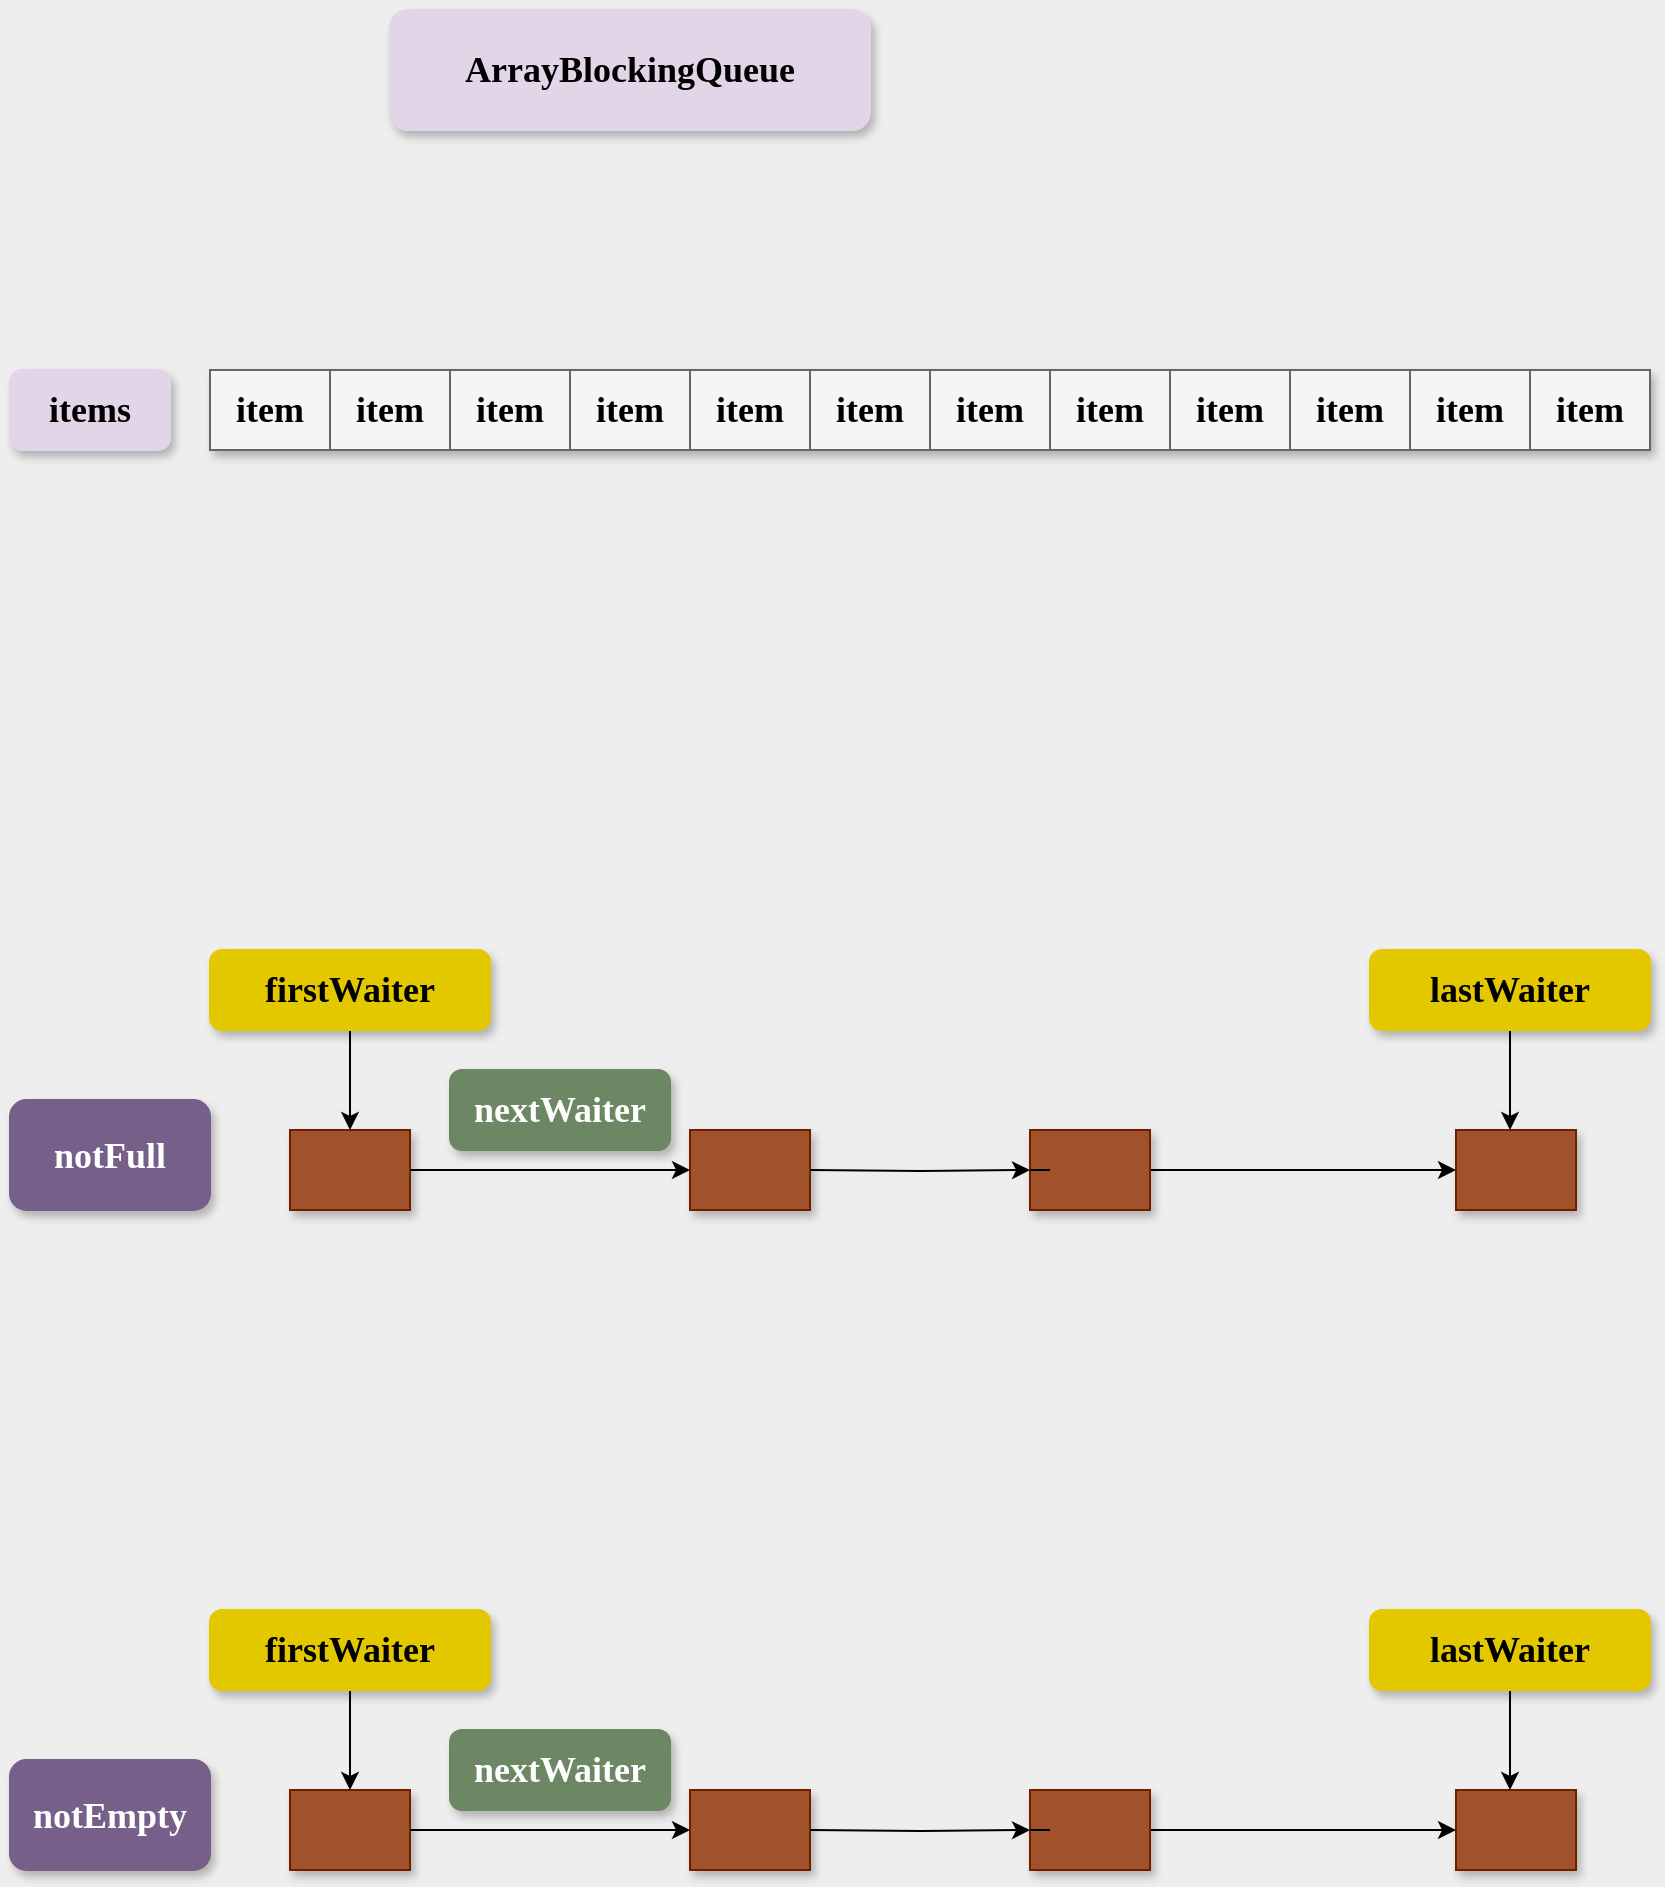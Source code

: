 <mxfile version="20.3.0" type="github" pages="7">
  <diagram name="notFull 的副本" id="PjX-Wmk8LwkOCOPHsOdd">
    <mxGraphModel dx="1038" dy="547" grid="1" gridSize="10" guides="1" tooltips="1" connect="1" arrows="1" fold="1" page="1" pageScale="1" pageWidth="827" pageHeight="1169" background="#EEEEEE" math="0" shadow="0">
      <root>
        <mxCell id="nBWNYhoRYcE7i2_K8m3t-0" />
        <mxCell id="nBWNYhoRYcE7i2_K8m3t-1" parent="nBWNYhoRYcE7i2_K8m3t-0" />
        <mxCell id="nBWNYhoRYcE7i2_K8m3t-2" value="" style="shape=table;startSize=0;container=1;collapsible=0;childLayout=tableLayout;shadow=1;sketch=0;strokeColor=#6D1F00;fontColor=#ffffff;fillColor=#a0522d;" vertex="1" parent="nBWNYhoRYcE7i2_K8m3t-1">
          <mxGeometry x="140" y="750" width="60" height="40" as="geometry" />
        </mxCell>
        <mxCell id="nBWNYhoRYcE7i2_K8m3t-3" value="" style="shape=tableRow;horizontal=0;startSize=0;swimlaneHead=0;swimlaneBody=0;top=0;left=0;bottom=0;right=0;collapsible=0;dropTarget=0;fillColor=none;points=[[0,0.5],[1,0.5]];portConstraint=eastwest;shadow=1;sketch=0;strokeColor=#909090;fontColor=#1A1A1A;" vertex="1" parent="nBWNYhoRYcE7i2_K8m3t-2">
          <mxGeometry width="60" height="40" as="geometry" />
        </mxCell>
        <mxCell id="nBWNYhoRYcE7i2_K8m3t-4" value="" style="shape=partialRectangle;html=1;whiteSpace=wrap;connectable=0;overflow=hidden;fillColor=none;top=0;left=0;bottom=0;right=0;pointerEvents=1;shadow=1;sketch=0;strokeColor=#909090;fontColor=#1A1A1A;" vertex="1" parent="nBWNYhoRYcE7i2_K8m3t-3">
          <mxGeometry width="60" height="40" as="geometry">
            <mxRectangle width="60" height="40" as="alternateBounds" />
          </mxGeometry>
        </mxCell>
        <mxCell id="nBWNYhoRYcE7i2_K8m3t-5" value="" style="shape=table;startSize=0;container=1;collapsible=0;childLayout=tableLayout;shadow=1;sketch=0;strokeColor=#6D1F00;fontColor=#ffffff;fillColor=#a0522d;" vertex="1" parent="nBWNYhoRYcE7i2_K8m3t-1">
          <mxGeometry x="340" y="750" width="60" height="40" as="geometry" />
        </mxCell>
        <mxCell id="nBWNYhoRYcE7i2_K8m3t-6" value="" style="shape=tableRow;horizontal=0;startSize=0;swimlaneHead=0;swimlaneBody=0;top=0;left=0;bottom=0;right=0;collapsible=0;dropTarget=0;fillColor=none;points=[[0,0.5],[1,0.5]];portConstraint=eastwest;shadow=1;sketch=0;strokeColor=#909090;fontColor=#1A1A1A;" vertex="1" parent="nBWNYhoRYcE7i2_K8m3t-5">
          <mxGeometry width="60" height="40" as="geometry" />
        </mxCell>
        <mxCell id="nBWNYhoRYcE7i2_K8m3t-7" value="" style="shape=partialRectangle;html=1;whiteSpace=wrap;connectable=0;overflow=hidden;fillColor=none;top=0;left=0;bottom=0;right=0;pointerEvents=1;shadow=1;sketch=0;strokeColor=#909090;fontColor=#1A1A1A;" vertex="1" parent="nBWNYhoRYcE7i2_K8m3t-6">
          <mxGeometry width="60" height="40" as="geometry">
            <mxRectangle width="60" height="40" as="alternateBounds" />
          </mxGeometry>
        </mxCell>
        <mxCell id="nBWNYhoRYcE7i2_K8m3t-8" style="edgeStyle=orthogonalEdgeStyle;rounded=0;orthogonalLoop=1;jettySize=auto;html=1;entryX=0;entryY=0.5;entryDx=0;entryDy=0;strokeColor=#000000;fontColor=#1A1A1A;" edge="1" parent="nBWNYhoRYcE7i2_K8m3t-1" source="nBWNYhoRYcE7i2_K8m3t-3" target="nBWNYhoRYcE7i2_K8m3t-6">
          <mxGeometry relative="1" as="geometry" />
        </mxCell>
        <mxCell id="nBWNYhoRYcE7i2_K8m3t-9" style="edgeStyle=orthogonalEdgeStyle;rounded=0;orthogonalLoop=1;jettySize=auto;html=1;entryX=0;entryY=0.5;entryDx=0;entryDy=0;strokeColor=#000000;fontColor=#1A1A1A;" edge="1" parent="nBWNYhoRYcE7i2_K8m3t-1" target="nBWNYhoRYcE7i2_K8m3t-21">
          <mxGeometry relative="1" as="geometry">
            <mxPoint x="400" y="770" as="sourcePoint" />
          </mxGeometry>
        </mxCell>
        <mxCell id="nBWNYhoRYcE7i2_K8m3t-10" value="" style="shape=table;startSize=0;container=1;collapsible=0;childLayout=tableLayout;shadow=1;sketch=0;strokeColor=#6D1F00;fontColor=#ffffff;fillColor=#a0522d;" vertex="1" parent="nBWNYhoRYcE7i2_K8m3t-1">
          <mxGeometry x="723" y="750" width="60" height="40" as="geometry" />
        </mxCell>
        <mxCell id="nBWNYhoRYcE7i2_K8m3t-11" value="" style="shape=tableRow;horizontal=0;startSize=0;swimlaneHead=0;swimlaneBody=0;top=0;left=0;bottom=0;right=0;collapsible=0;dropTarget=0;fillColor=none;points=[[0,0.5],[1,0.5]];portConstraint=eastwest;shadow=1;sketch=0;strokeColor=#909090;fontColor=#1A1A1A;" vertex="1" parent="nBWNYhoRYcE7i2_K8m3t-10">
          <mxGeometry width="60" height="40" as="geometry" />
        </mxCell>
        <mxCell id="nBWNYhoRYcE7i2_K8m3t-12" value="" style="shape=partialRectangle;html=1;whiteSpace=wrap;connectable=0;overflow=hidden;fillColor=none;top=0;left=0;bottom=0;right=0;pointerEvents=1;shadow=1;sketch=0;strokeColor=#909090;fontColor=#1A1A1A;" vertex="1" parent="nBWNYhoRYcE7i2_K8m3t-11">
          <mxGeometry width="60" height="40" as="geometry">
            <mxRectangle width="60" height="40" as="alternateBounds" />
          </mxGeometry>
        </mxCell>
        <mxCell id="nBWNYhoRYcE7i2_K8m3t-13" style="edgeStyle=orthogonalEdgeStyle;rounded=0;orthogonalLoop=1;jettySize=auto;html=1;entryX=0;entryY=0.5;entryDx=0;entryDy=0;strokeColor=#000000;fontColor=#1A1A1A;startArrow=none;" edge="1" parent="nBWNYhoRYcE7i2_K8m3t-1" source="nBWNYhoRYcE7i2_K8m3t-20" target="nBWNYhoRYcE7i2_K8m3t-11">
          <mxGeometry relative="1" as="geometry">
            <mxPoint x="520" y="770" as="sourcePoint" />
          </mxGeometry>
        </mxCell>
        <mxCell id="nBWNYhoRYcE7i2_K8m3t-14" style="edgeStyle=orthogonalEdgeStyle;curved=1;rounded=0;orthogonalLoop=1;jettySize=auto;html=1;entryX=0.5;entryY=0;entryDx=0;entryDy=0;entryPerimeter=0;strokeColor=#000000;fontFamily=Comic Sans MS;fontSize=18;fontColor=#1A1A1A;" edge="1" parent="nBWNYhoRYcE7i2_K8m3t-1" source="nBWNYhoRYcE7i2_K8m3t-15">
          <mxGeometry relative="1" as="geometry">
            <mxPoint x="170" y="750" as="targetPoint" />
          </mxGeometry>
        </mxCell>
        <mxCell id="nBWNYhoRYcE7i2_K8m3t-15" value="&lt;font style=&quot;font-size: 18px;&quot; face=&quot;Comic Sans MS&quot;&gt;&lt;b&gt;firstWaiter&lt;/b&gt;&lt;/font&gt;" style="text;html=1;strokeColor=#E3C800;fillColor=#E3C800;align=center;verticalAlign=middle;whiteSpace=wrap;rounded=1;shadow=1;sketch=0;fontColor=#000000;" vertex="1" parent="nBWNYhoRYcE7i2_K8m3t-1">
          <mxGeometry x="100" y="660" width="140" height="40" as="geometry" />
        </mxCell>
        <mxCell id="nBWNYhoRYcE7i2_K8m3t-16" style="edgeStyle=orthogonalEdgeStyle;curved=1;rounded=0;orthogonalLoop=1;jettySize=auto;html=1;entryX=0.5;entryY=0;entryDx=0;entryDy=0;entryPerimeter=0;strokeColor=#000000;fontFamily=Comic Sans MS;fontSize=18;fontColor=#1A1A1A;" edge="1" parent="nBWNYhoRYcE7i2_K8m3t-1" source="nBWNYhoRYcE7i2_K8m3t-17">
          <mxGeometry relative="1" as="geometry">
            <mxPoint x="750" y="750" as="targetPoint" />
          </mxGeometry>
        </mxCell>
        <mxCell id="nBWNYhoRYcE7i2_K8m3t-17" value="&lt;font style=&quot;font-size: 18px;&quot; face=&quot;Comic Sans MS&quot;&gt;&lt;b&gt;lastWaiter&lt;/b&gt;&lt;/font&gt;" style="text;html=1;strokeColor=#E3C800;fillColor=#e3c800;align=center;verticalAlign=middle;whiteSpace=wrap;rounded=1;shadow=1;sketch=0;fontColor=#000000;" vertex="1" parent="nBWNYhoRYcE7i2_K8m3t-1">
          <mxGeometry x="680" y="660" width="140" height="40" as="geometry" />
        </mxCell>
        <mxCell id="nBWNYhoRYcE7i2_K8m3t-18" value="&lt;b&gt;nextWaiter&lt;/b&gt;" style="rounded=1;whiteSpace=wrap;html=1;shadow=1;sketch=0;strokeColor=#6D8764;fontFamily=Comic Sans MS;fontSize=18;fontColor=#ffffff;fillColor=#6D8764;" vertex="1" parent="nBWNYhoRYcE7i2_K8m3t-1">
          <mxGeometry x="220" y="720" width="110" height="40" as="geometry" />
        </mxCell>
        <mxCell id="nBWNYhoRYcE7i2_K8m3t-19" value="&lt;b&gt;notFull&lt;br&gt;&lt;/b&gt;" style="text;html=1;strokeColor=#76608A;fillColor=#76608A;align=center;verticalAlign=middle;whiteSpace=wrap;rounded=1;shadow=1;sketch=0;fontFamily=Comic Sans MS;fontSize=18;fontColor=#ffffff;" vertex="1" parent="nBWNYhoRYcE7i2_K8m3t-1">
          <mxGeometry y="735" width="100" height="55" as="geometry" />
        </mxCell>
        <mxCell id="nBWNYhoRYcE7i2_K8m3t-20" value="" style="shape=table;startSize=0;container=1;collapsible=0;childLayout=tableLayout;shadow=1;sketch=0;strokeColor=#6D1F00;fontColor=#ffffff;fillColor=#a0522d;" vertex="1" parent="nBWNYhoRYcE7i2_K8m3t-1">
          <mxGeometry x="510" y="750" width="60" height="40" as="geometry" />
        </mxCell>
        <mxCell id="nBWNYhoRYcE7i2_K8m3t-21" value="" style="shape=tableRow;horizontal=0;startSize=0;swimlaneHead=0;swimlaneBody=0;top=0;left=0;bottom=0;right=0;collapsible=0;dropTarget=0;fillColor=none;points=[[0,0.5],[1,0.5]];portConstraint=eastwest;shadow=1;sketch=0;strokeColor=#909090;fontColor=#1A1A1A;" vertex="1" parent="nBWNYhoRYcE7i2_K8m3t-20">
          <mxGeometry width="60" height="40" as="geometry" />
        </mxCell>
        <mxCell id="nBWNYhoRYcE7i2_K8m3t-22" value="" style="shape=partialRectangle;html=1;whiteSpace=wrap;connectable=0;overflow=hidden;fillColor=none;top=0;left=0;bottom=0;right=0;pointerEvents=1;shadow=1;sketch=0;strokeColor=#909090;fontColor=#1A1A1A;" vertex="1" parent="nBWNYhoRYcE7i2_K8m3t-21">
          <mxGeometry width="60" height="40" as="geometry">
            <mxRectangle width="60" height="40" as="alternateBounds" />
          </mxGeometry>
        </mxCell>
        <mxCell id="nBWNYhoRYcE7i2_K8m3t-23" value="" style="edgeStyle=orthogonalEdgeStyle;rounded=0;orthogonalLoop=1;jettySize=auto;html=1;entryX=0;entryY=0.5;entryDx=0;entryDy=0;strokeColor=#000000;fontColor=#1A1A1A;endArrow=none;" edge="1" parent="nBWNYhoRYcE7i2_K8m3t-1" target="nBWNYhoRYcE7i2_K8m3t-20">
          <mxGeometry relative="1" as="geometry">
            <mxPoint x="520" y="770" as="sourcePoint" />
            <mxPoint x="670" y="770" as="targetPoint" />
          </mxGeometry>
        </mxCell>
        <mxCell id="nBWNYhoRYcE7i2_K8m3t-24" value="" style="shape=table;startSize=0;container=1;collapsible=0;childLayout=tableLayout;shadow=1;sketch=0;strokeColor=#6D1F00;fontColor=#ffffff;fillColor=#a0522d;" vertex="1" parent="nBWNYhoRYcE7i2_K8m3t-1">
          <mxGeometry x="140" y="1080" width="60" height="40" as="geometry" />
        </mxCell>
        <mxCell id="nBWNYhoRYcE7i2_K8m3t-25" value="" style="shape=tableRow;horizontal=0;startSize=0;swimlaneHead=0;swimlaneBody=0;top=0;left=0;bottom=0;right=0;collapsible=0;dropTarget=0;fillColor=none;points=[[0,0.5],[1,0.5]];portConstraint=eastwest;shadow=1;sketch=0;strokeColor=#909090;fontColor=#1A1A1A;" vertex="1" parent="nBWNYhoRYcE7i2_K8m3t-24">
          <mxGeometry width="60" height="40" as="geometry" />
        </mxCell>
        <mxCell id="nBWNYhoRYcE7i2_K8m3t-26" value="" style="shape=partialRectangle;html=1;whiteSpace=wrap;connectable=0;overflow=hidden;fillColor=none;top=0;left=0;bottom=0;right=0;pointerEvents=1;shadow=1;sketch=0;strokeColor=#909090;fontColor=#1A1A1A;" vertex="1" parent="nBWNYhoRYcE7i2_K8m3t-25">
          <mxGeometry width="60" height="40" as="geometry">
            <mxRectangle width="60" height="40" as="alternateBounds" />
          </mxGeometry>
        </mxCell>
        <mxCell id="nBWNYhoRYcE7i2_K8m3t-27" value="" style="shape=table;startSize=0;container=1;collapsible=0;childLayout=tableLayout;shadow=1;sketch=0;strokeColor=#6D1F00;fontColor=#ffffff;fillColor=#a0522d;" vertex="1" parent="nBWNYhoRYcE7i2_K8m3t-1">
          <mxGeometry x="340" y="1080" width="60" height="40" as="geometry" />
        </mxCell>
        <mxCell id="nBWNYhoRYcE7i2_K8m3t-28" value="" style="shape=tableRow;horizontal=0;startSize=0;swimlaneHead=0;swimlaneBody=0;top=0;left=0;bottom=0;right=0;collapsible=0;dropTarget=0;fillColor=none;points=[[0,0.5],[1,0.5]];portConstraint=eastwest;shadow=1;sketch=0;strokeColor=#909090;fontColor=#1A1A1A;" vertex="1" parent="nBWNYhoRYcE7i2_K8m3t-27">
          <mxGeometry width="60" height="40" as="geometry" />
        </mxCell>
        <mxCell id="nBWNYhoRYcE7i2_K8m3t-29" value="" style="shape=partialRectangle;html=1;whiteSpace=wrap;connectable=0;overflow=hidden;fillColor=none;top=0;left=0;bottom=0;right=0;pointerEvents=1;shadow=1;sketch=0;strokeColor=#909090;fontColor=#1A1A1A;" vertex="1" parent="nBWNYhoRYcE7i2_K8m3t-28">
          <mxGeometry width="60" height="40" as="geometry">
            <mxRectangle width="60" height="40" as="alternateBounds" />
          </mxGeometry>
        </mxCell>
        <mxCell id="nBWNYhoRYcE7i2_K8m3t-30" style="edgeStyle=orthogonalEdgeStyle;rounded=0;orthogonalLoop=1;jettySize=auto;html=1;entryX=0;entryY=0.5;entryDx=0;entryDy=0;strokeColor=#000000;fontColor=#1A1A1A;" edge="1" parent="nBWNYhoRYcE7i2_K8m3t-1" source="nBWNYhoRYcE7i2_K8m3t-25" target="nBWNYhoRYcE7i2_K8m3t-28">
          <mxGeometry relative="1" as="geometry" />
        </mxCell>
        <mxCell id="nBWNYhoRYcE7i2_K8m3t-31" style="edgeStyle=orthogonalEdgeStyle;rounded=0;orthogonalLoop=1;jettySize=auto;html=1;entryX=0;entryY=0.5;entryDx=0;entryDy=0;strokeColor=#000000;fontColor=#1A1A1A;" edge="1" parent="nBWNYhoRYcE7i2_K8m3t-1" target="nBWNYhoRYcE7i2_K8m3t-43">
          <mxGeometry relative="1" as="geometry">
            <mxPoint x="400" y="1100" as="sourcePoint" />
          </mxGeometry>
        </mxCell>
        <mxCell id="nBWNYhoRYcE7i2_K8m3t-32" value="" style="shape=table;startSize=0;container=1;collapsible=0;childLayout=tableLayout;shadow=1;sketch=0;strokeColor=#6D1F00;fontColor=#ffffff;fillColor=#a0522d;" vertex="1" parent="nBWNYhoRYcE7i2_K8m3t-1">
          <mxGeometry x="723" y="1080" width="60" height="40" as="geometry" />
        </mxCell>
        <mxCell id="nBWNYhoRYcE7i2_K8m3t-33" value="" style="shape=tableRow;horizontal=0;startSize=0;swimlaneHead=0;swimlaneBody=0;top=0;left=0;bottom=0;right=0;collapsible=0;dropTarget=0;fillColor=none;points=[[0,0.5],[1,0.5]];portConstraint=eastwest;shadow=1;sketch=0;strokeColor=#909090;fontColor=#1A1A1A;" vertex="1" parent="nBWNYhoRYcE7i2_K8m3t-32">
          <mxGeometry width="60" height="40" as="geometry" />
        </mxCell>
        <mxCell id="nBWNYhoRYcE7i2_K8m3t-34" value="" style="shape=partialRectangle;html=1;whiteSpace=wrap;connectable=0;overflow=hidden;fillColor=none;top=0;left=0;bottom=0;right=0;pointerEvents=1;shadow=1;sketch=0;strokeColor=#909090;fontColor=#1A1A1A;" vertex="1" parent="nBWNYhoRYcE7i2_K8m3t-33">
          <mxGeometry width="60" height="40" as="geometry">
            <mxRectangle width="60" height="40" as="alternateBounds" />
          </mxGeometry>
        </mxCell>
        <mxCell id="nBWNYhoRYcE7i2_K8m3t-35" style="edgeStyle=orthogonalEdgeStyle;rounded=0;orthogonalLoop=1;jettySize=auto;html=1;entryX=0;entryY=0.5;entryDx=0;entryDy=0;strokeColor=#000000;fontColor=#1A1A1A;startArrow=none;" edge="1" parent="nBWNYhoRYcE7i2_K8m3t-1" source="nBWNYhoRYcE7i2_K8m3t-42" target="nBWNYhoRYcE7i2_K8m3t-33">
          <mxGeometry relative="1" as="geometry">
            <mxPoint x="520" y="1100" as="sourcePoint" />
          </mxGeometry>
        </mxCell>
        <mxCell id="nBWNYhoRYcE7i2_K8m3t-36" style="edgeStyle=orthogonalEdgeStyle;curved=1;rounded=0;orthogonalLoop=1;jettySize=auto;html=1;entryX=0.5;entryY=0;entryDx=0;entryDy=0;entryPerimeter=0;strokeColor=#000000;fontFamily=Comic Sans MS;fontSize=18;fontColor=#1A1A1A;" edge="1" parent="nBWNYhoRYcE7i2_K8m3t-1" source="nBWNYhoRYcE7i2_K8m3t-37">
          <mxGeometry relative="1" as="geometry">
            <mxPoint x="170" y="1080" as="targetPoint" />
          </mxGeometry>
        </mxCell>
        <mxCell id="nBWNYhoRYcE7i2_K8m3t-37" value="&lt;font style=&quot;font-size: 18px;&quot; face=&quot;Comic Sans MS&quot;&gt;&lt;b&gt;firstWaiter&lt;/b&gt;&lt;/font&gt;" style="text;html=1;strokeColor=#E3C800;fillColor=#E3C800;align=center;verticalAlign=middle;whiteSpace=wrap;rounded=1;shadow=1;sketch=0;fontColor=#000000;" vertex="1" parent="nBWNYhoRYcE7i2_K8m3t-1">
          <mxGeometry x="100" y="990" width="140" height="40" as="geometry" />
        </mxCell>
        <mxCell id="nBWNYhoRYcE7i2_K8m3t-38" style="edgeStyle=orthogonalEdgeStyle;curved=1;rounded=0;orthogonalLoop=1;jettySize=auto;html=1;entryX=0.5;entryY=0;entryDx=0;entryDy=0;entryPerimeter=0;strokeColor=#000000;fontFamily=Comic Sans MS;fontSize=18;fontColor=#1A1A1A;" edge="1" parent="nBWNYhoRYcE7i2_K8m3t-1" source="nBWNYhoRYcE7i2_K8m3t-39">
          <mxGeometry relative="1" as="geometry">
            <mxPoint x="750" y="1080" as="targetPoint" />
          </mxGeometry>
        </mxCell>
        <mxCell id="nBWNYhoRYcE7i2_K8m3t-39" value="&lt;font style=&quot;font-size: 18px;&quot; face=&quot;Comic Sans MS&quot;&gt;&lt;b&gt;lastWaiter&lt;/b&gt;&lt;/font&gt;" style="text;html=1;strokeColor=#E3C800;fillColor=#e3c800;align=center;verticalAlign=middle;whiteSpace=wrap;rounded=1;shadow=1;sketch=0;fontColor=#000000;" vertex="1" parent="nBWNYhoRYcE7i2_K8m3t-1">
          <mxGeometry x="680" y="990" width="140" height="40" as="geometry" />
        </mxCell>
        <mxCell id="nBWNYhoRYcE7i2_K8m3t-40" value="&lt;b&gt;nextWaiter&lt;/b&gt;" style="rounded=1;whiteSpace=wrap;html=1;shadow=1;sketch=0;strokeColor=#6D8764;fontFamily=Comic Sans MS;fontSize=18;fontColor=#ffffff;fillColor=#6D8764;" vertex="1" parent="nBWNYhoRYcE7i2_K8m3t-1">
          <mxGeometry x="220" y="1050" width="110" height="40" as="geometry" />
        </mxCell>
        <mxCell id="nBWNYhoRYcE7i2_K8m3t-41" value="&lt;b&gt;notEmpty&lt;br&gt;&lt;/b&gt;" style="text;html=1;strokeColor=#76608A;fillColor=#76608A;align=center;verticalAlign=middle;whiteSpace=wrap;rounded=1;shadow=1;sketch=0;fontFamily=Comic Sans MS;fontSize=18;fontColor=#ffffff;" vertex="1" parent="nBWNYhoRYcE7i2_K8m3t-1">
          <mxGeometry y="1065" width="100" height="55" as="geometry" />
        </mxCell>
        <mxCell id="nBWNYhoRYcE7i2_K8m3t-42" value="" style="shape=table;startSize=0;container=1;collapsible=0;childLayout=tableLayout;shadow=1;sketch=0;strokeColor=#6D1F00;fontColor=#ffffff;fillColor=#a0522d;" vertex="1" parent="nBWNYhoRYcE7i2_K8m3t-1">
          <mxGeometry x="510" y="1080" width="60" height="40" as="geometry" />
        </mxCell>
        <mxCell id="nBWNYhoRYcE7i2_K8m3t-43" value="" style="shape=tableRow;horizontal=0;startSize=0;swimlaneHead=0;swimlaneBody=0;top=0;left=0;bottom=0;right=0;collapsible=0;dropTarget=0;fillColor=none;points=[[0,0.5],[1,0.5]];portConstraint=eastwest;shadow=1;sketch=0;strokeColor=#909090;fontColor=#1A1A1A;" vertex="1" parent="nBWNYhoRYcE7i2_K8m3t-42">
          <mxGeometry width="60" height="40" as="geometry" />
        </mxCell>
        <mxCell id="nBWNYhoRYcE7i2_K8m3t-44" value="" style="shape=partialRectangle;html=1;whiteSpace=wrap;connectable=0;overflow=hidden;fillColor=none;top=0;left=0;bottom=0;right=0;pointerEvents=1;shadow=1;sketch=0;strokeColor=#909090;fontColor=#1A1A1A;" vertex="1" parent="nBWNYhoRYcE7i2_K8m3t-43">
          <mxGeometry width="60" height="40" as="geometry">
            <mxRectangle width="60" height="40" as="alternateBounds" />
          </mxGeometry>
        </mxCell>
        <mxCell id="nBWNYhoRYcE7i2_K8m3t-45" value="" style="edgeStyle=orthogonalEdgeStyle;rounded=0;orthogonalLoop=1;jettySize=auto;html=1;entryX=0;entryY=0.5;entryDx=0;entryDy=0;strokeColor=#000000;fontColor=#1A1A1A;endArrow=none;" edge="1" parent="nBWNYhoRYcE7i2_K8m3t-1" target="nBWNYhoRYcE7i2_K8m3t-42">
          <mxGeometry relative="1" as="geometry">
            <mxPoint x="520" y="1100" as="sourcePoint" />
            <mxPoint x="670" y="1100" as="targetPoint" />
          </mxGeometry>
        </mxCell>
        <mxCell id="nBWNYhoRYcE7i2_K8m3t-46" value="" style="shape=table;startSize=0;container=1;collapsible=0;childLayout=tableLayout;fillColor=#f5f5f5;fontColor=#333333;strokeColor=#666666;shadow=1;" vertex="1" parent="nBWNYhoRYcE7i2_K8m3t-1">
          <mxGeometry x="100" y="370" width="720" height="40" as="geometry" />
        </mxCell>
        <mxCell id="nBWNYhoRYcE7i2_K8m3t-47" value="" style="shape=tableRow;horizontal=0;startSize=0;swimlaneHead=0;swimlaneBody=0;top=0;left=0;bottom=0;right=0;collapsible=0;dropTarget=0;fillColor=none;points=[[0,0.5],[1,0.5]];portConstraint=eastwest;" vertex="1" parent="nBWNYhoRYcE7i2_K8m3t-46">
          <mxGeometry width="720" height="40" as="geometry" />
        </mxCell>
        <mxCell id="nBWNYhoRYcE7i2_K8m3t-48" value="&lt;font style=&quot;font-size: 18px;&quot; face=&quot;Comic Sans MS&quot;&gt;&lt;b&gt;item&lt;/b&gt;&lt;/font&gt;" style="shape=partialRectangle;html=1;whiteSpace=wrap;connectable=0;overflow=hidden;fillColor=none;top=0;left=0;bottom=0;right=0;pointerEvents=1;" vertex="1" parent="nBWNYhoRYcE7i2_K8m3t-47">
          <mxGeometry width="60" height="40" as="geometry">
            <mxRectangle width="60" height="40" as="alternateBounds" />
          </mxGeometry>
        </mxCell>
        <mxCell id="nBWNYhoRYcE7i2_K8m3t-49" value="&lt;b style=&quot;font-family: &amp;quot;Comic Sans MS&amp;quot;; font-size: 18px;&quot;&gt;item&lt;/b&gt;" style="shape=partialRectangle;html=1;whiteSpace=wrap;connectable=0;overflow=hidden;fillColor=none;top=0;left=0;bottom=0;right=0;pointerEvents=1;" vertex="1" parent="nBWNYhoRYcE7i2_K8m3t-47">
          <mxGeometry x="60" width="60" height="40" as="geometry">
            <mxRectangle width="60" height="40" as="alternateBounds" />
          </mxGeometry>
        </mxCell>
        <mxCell id="nBWNYhoRYcE7i2_K8m3t-50" value="&lt;b style=&quot;font-family: &amp;quot;Comic Sans MS&amp;quot;; font-size: 18px;&quot;&gt;item&lt;/b&gt;" style="shape=partialRectangle;html=1;whiteSpace=wrap;connectable=0;overflow=hidden;fillColor=none;top=0;left=0;bottom=0;right=0;pointerEvents=1;" vertex="1" parent="nBWNYhoRYcE7i2_K8m3t-47">
          <mxGeometry x="120" width="60" height="40" as="geometry">
            <mxRectangle width="60" height="40" as="alternateBounds" />
          </mxGeometry>
        </mxCell>
        <mxCell id="nBWNYhoRYcE7i2_K8m3t-51" value="&lt;b style=&quot;font-family: &amp;quot;Comic Sans MS&amp;quot;; font-size: 18px;&quot;&gt;item&lt;/b&gt;" style="shape=partialRectangle;html=1;whiteSpace=wrap;connectable=0;overflow=hidden;fillColor=none;top=0;left=0;bottom=0;right=0;pointerEvents=1;" vertex="1" parent="nBWNYhoRYcE7i2_K8m3t-47">
          <mxGeometry x="180" width="60" height="40" as="geometry">
            <mxRectangle width="60" height="40" as="alternateBounds" />
          </mxGeometry>
        </mxCell>
        <mxCell id="nBWNYhoRYcE7i2_K8m3t-52" value="&lt;b style=&quot;font-family: &amp;quot;Comic Sans MS&amp;quot;; font-size: 18px;&quot;&gt;item&lt;/b&gt;" style="shape=partialRectangle;html=1;whiteSpace=wrap;connectable=0;overflow=hidden;fillColor=none;top=0;left=0;bottom=0;right=0;pointerEvents=1;" vertex="1" parent="nBWNYhoRYcE7i2_K8m3t-47">
          <mxGeometry x="240" width="60" height="40" as="geometry">
            <mxRectangle width="60" height="40" as="alternateBounds" />
          </mxGeometry>
        </mxCell>
        <mxCell id="nBWNYhoRYcE7i2_K8m3t-53" value="&lt;b style=&quot;font-family: &amp;quot;Comic Sans MS&amp;quot;; font-size: 18px;&quot;&gt;item&lt;/b&gt;" style="shape=partialRectangle;html=1;whiteSpace=wrap;connectable=0;overflow=hidden;fillColor=none;top=0;left=0;bottom=0;right=0;pointerEvents=1;" vertex="1" parent="nBWNYhoRYcE7i2_K8m3t-47">
          <mxGeometry x="300" width="60" height="40" as="geometry">
            <mxRectangle width="60" height="40" as="alternateBounds" />
          </mxGeometry>
        </mxCell>
        <mxCell id="nBWNYhoRYcE7i2_K8m3t-54" value="&lt;b style=&quot;font-family: &amp;quot;Comic Sans MS&amp;quot;; font-size: 18px;&quot;&gt;item&lt;/b&gt;" style="shape=partialRectangle;html=1;whiteSpace=wrap;connectable=0;overflow=hidden;fillColor=none;top=0;left=0;bottom=0;right=0;pointerEvents=1;" vertex="1" parent="nBWNYhoRYcE7i2_K8m3t-47">
          <mxGeometry x="360" width="60" height="40" as="geometry">
            <mxRectangle width="60" height="40" as="alternateBounds" />
          </mxGeometry>
        </mxCell>
        <mxCell id="nBWNYhoRYcE7i2_K8m3t-55" value="&lt;b style=&quot;font-family: &amp;quot;Comic Sans MS&amp;quot;; font-size: 18px;&quot;&gt;item&lt;/b&gt;" style="shape=partialRectangle;html=1;whiteSpace=wrap;connectable=0;overflow=hidden;fillColor=none;top=0;left=0;bottom=0;right=0;pointerEvents=1;" vertex="1" parent="nBWNYhoRYcE7i2_K8m3t-47">
          <mxGeometry x="420" width="60" height="40" as="geometry">
            <mxRectangle width="60" height="40" as="alternateBounds" />
          </mxGeometry>
        </mxCell>
        <mxCell id="nBWNYhoRYcE7i2_K8m3t-56" value="&lt;b style=&quot;font-family: &amp;quot;Comic Sans MS&amp;quot;; font-size: 18px;&quot;&gt;item&lt;/b&gt;" style="shape=partialRectangle;html=1;whiteSpace=wrap;connectable=0;overflow=hidden;fillColor=none;top=0;left=0;bottom=0;right=0;pointerEvents=1;" vertex="1" parent="nBWNYhoRYcE7i2_K8m3t-47">
          <mxGeometry x="480" width="60" height="40" as="geometry">
            <mxRectangle width="60" height="40" as="alternateBounds" />
          </mxGeometry>
        </mxCell>
        <mxCell id="nBWNYhoRYcE7i2_K8m3t-57" value="&lt;b style=&quot;font-family: &amp;quot;Comic Sans MS&amp;quot;; font-size: 18px;&quot;&gt;item&lt;/b&gt;" style="shape=partialRectangle;html=1;whiteSpace=wrap;connectable=0;overflow=hidden;fillColor=none;top=0;left=0;bottom=0;right=0;pointerEvents=1;" vertex="1" parent="nBWNYhoRYcE7i2_K8m3t-47">
          <mxGeometry x="540" width="60" height="40" as="geometry">
            <mxRectangle width="60" height="40" as="alternateBounds" />
          </mxGeometry>
        </mxCell>
        <mxCell id="nBWNYhoRYcE7i2_K8m3t-58" value="&lt;b style=&quot;font-family: &amp;quot;Comic Sans MS&amp;quot;; font-size: 18px;&quot;&gt;item&lt;/b&gt;" style="shape=partialRectangle;html=1;whiteSpace=wrap;connectable=0;overflow=hidden;fillColor=none;top=0;left=0;bottom=0;right=0;pointerEvents=1;" vertex="1" parent="nBWNYhoRYcE7i2_K8m3t-47">
          <mxGeometry x="600" width="60" height="40" as="geometry">
            <mxRectangle width="60" height="40" as="alternateBounds" />
          </mxGeometry>
        </mxCell>
        <mxCell id="nBWNYhoRYcE7i2_K8m3t-59" value="&lt;b style=&quot;font-family: &amp;quot;Comic Sans MS&amp;quot;; font-size: 18px;&quot;&gt;item&lt;/b&gt;" style="shape=partialRectangle;html=1;whiteSpace=wrap;connectable=0;overflow=hidden;fillColor=none;top=0;left=0;bottom=0;right=0;pointerEvents=1;" vertex="1" parent="nBWNYhoRYcE7i2_K8m3t-47">
          <mxGeometry x="660" width="60" height="40" as="geometry">
            <mxRectangle width="60" height="40" as="alternateBounds" />
          </mxGeometry>
        </mxCell>
        <mxCell id="nBWNYhoRYcE7i2_K8m3t-60" value="&lt;font style=&quot;font-size: 18px;&quot; face=&quot;Comic Sans MS&quot;&gt;&lt;b&gt;items&lt;/b&gt;&lt;/font&gt;" style="text;html=1;strokeColor=#E1D5E7;fillColor=#E1D5E7;align=center;verticalAlign=middle;whiteSpace=wrap;rounded=1;shadow=1;" vertex="1" parent="nBWNYhoRYcE7i2_K8m3t-1">
          <mxGeometry y="370" width="80" height="40" as="geometry" />
        </mxCell>
        <mxCell id="nBWNYhoRYcE7i2_K8m3t-61" value="&lt;font style=&quot;font-size: 18px;&quot; face=&quot;Comic Sans MS&quot;&gt;&lt;b&gt;ArrayBlockingQueue&lt;/b&gt;&lt;/font&gt;" style="text;html=1;strokeColor=#E1D5E7;fillColor=#E1D5E7;align=center;verticalAlign=middle;whiteSpace=wrap;rounded=1;shadow=1;" vertex="1" parent="nBWNYhoRYcE7i2_K8m3t-1">
          <mxGeometry x="190" y="190" width="240" height="60" as="geometry" />
        </mxCell>
      </root>
    </mxGraphModel>
  </diagram>
  <diagram name="arrayBlockingQueue" id="xEBGM7oWdb0nSxHATTDx">
    <mxGraphModel dx="1038" dy="547" grid="1" gridSize="10" guides="1" tooltips="1" connect="1" arrows="1" fold="1" page="1" pageScale="1" pageWidth="827" pageHeight="1169" background="#EEEEEE" math="0" shadow="0">
      <root>
        <mxCell id="41mGn1arPXy_OmCfDIUA-0" />
        <mxCell id="41mGn1arPXy_OmCfDIUA-1" parent="41mGn1arPXy_OmCfDIUA-0" />
        <mxCell id="41mGn1arPXy_OmCfDIUA-46" value="" style="shape=table;startSize=0;container=1;collapsible=0;childLayout=tableLayout;fillColor=#f5f5f5;fontColor=#333333;strokeColor=#666666;shadow=1;" vertex="1" parent="41mGn1arPXy_OmCfDIUA-1">
          <mxGeometry x="100" y="370" width="720" height="40" as="geometry" />
        </mxCell>
        <mxCell id="41mGn1arPXy_OmCfDIUA-47" value="" style="shape=tableRow;horizontal=0;startSize=0;swimlaneHead=0;swimlaneBody=0;top=0;left=0;bottom=0;right=0;collapsible=0;dropTarget=0;fillColor=none;points=[[0,0.5],[1,0.5]];portConstraint=eastwest;" vertex="1" parent="41mGn1arPXy_OmCfDIUA-46">
          <mxGeometry width="720" height="40" as="geometry" />
        </mxCell>
        <mxCell id="41mGn1arPXy_OmCfDIUA-48" value="&lt;font style=&quot;font-size: 18px;&quot; face=&quot;Comic Sans MS&quot;&gt;&lt;b&gt;item&lt;/b&gt;&lt;/font&gt;" style="shape=partialRectangle;html=1;whiteSpace=wrap;connectable=0;overflow=hidden;fillColor=none;top=0;left=0;bottom=0;right=0;pointerEvents=1;" vertex="1" parent="41mGn1arPXy_OmCfDIUA-47">
          <mxGeometry width="60" height="40" as="geometry">
            <mxRectangle width="60" height="40" as="alternateBounds" />
          </mxGeometry>
        </mxCell>
        <mxCell id="41mGn1arPXy_OmCfDIUA-49" value="&lt;b style=&quot;font-family: &amp;quot;Comic Sans MS&amp;quot;; font-size: 18px;&quot;&gt;item&lt;/b&gt;" style="shape=partialRectangle;html=1;whiteSpace=wrap;connectable=0;overflow=hidden;fillColor=none;top=0;left=0;bottom=0;right=0;pointerEvents=1;" vertex="1" parent="41mGn1arPXy_OmCfDIUA-47">
          <mxGeometry x="60" width="60" height="40" as="geometry">
            <mxRectangle width="60" height="40" as="alternateBounds" />
          </mxGeometry>
        </mxCell>
        <mxCell id="41mGn1arPXy_OmCfDIUA-50" value="&lt;b style=&quot;font-family: &amp;quot;Comic Sans MS&amp;quot;; font-size: 18px;&quot;&gt;item&lt;/b&gt;" style="shape=partialRectangle;html=1;whiteSpace=wrap;connectable=0;overflow=hidden;fillColor=none;top=0;left=0;bottom=0;right=0;pointerEvents=1;" vertex="1" parent="41mGn1arPXy_OmCfDIUA-47">
          <mxGeometry x="120" width="60" height="40" as="geometry">
            <mxRectangle width="60" height="40" as="alternateBounds" />
          </mxGeometry>
        </mxCell>
        <mxCell id="41mGn1arPXy_OmCfDIUA-51" value="&lt;b style=&quot;font-family: &amp;quot;Comic Sans MS&amp;quot;; font-size: 18px;&quot;&gt;item&lt;/b&gt;" style="shape=partialRectangle;html=1;whiteSpace=wrap;connectable=0;overflow=hidden;fillColor=none;top=0;left=0;bottom=0;right=0;pointerEvents=1;" vertex="1" parent="41mGn1arPXy_OmCfDIUA-47">
          <mxGeometry x="180" width="60" height="40" as="geometry">
            <mxRectangle width="60" height="40" as="alternateBounds" />
          </mxGeometry>
        </mxCell>
        <mxCell id="41mGn1arPXy_OmCfDIUA-52" value="&lt;b style=&quot;font-family: &amp;quot;Comic Sans MS&amp;quot;; font-size: 18px;&quot;&gt;item&lt;/b&gt;" style="shape=partialRectangle;html=1;whiteSpace=wrap;connectable=0;overflow=hidden;fillColor=none;top=0;left=0;bottom=0;right=0;pointerEvents=1;" vertex="1" parent="41mGn1arPXy_OmCfDIUA-47">
          <mxGeometry x="240" width="60" height="40" as="geometry">
            <mxRectangle width="60" height="40" as="alternateBounds" />
          </mxGeometry>
        </mxCell>
        <mxCell id="41mGn1arPXy_OmCfDIUA-53" value="&lt;b style=&quot;font-family: &amp;quot;Comic Sans MS&amp;quot;; font-size: 18px;&quot;&gt;item&lt;/b&gt;" style="shape=partialRectangle;html=1;whiteSpace=wrap;connectable=0;overflow=hidden;fillColor=none;top=0;left=0;bottom=0;right=0;pointerEvents=1;" vertex="1" parent="41mGn1arPXy_OmCfDIUA-47">
          <mxGeometry x="300" width="60" height="40" as="geometry">
            <mxRectangle width="60" height="40" as="alternateBounds" />
          </mxGeometry>
        </mxCell>
        <mxCell id="41mGn1arPXy_OmCfDIUA-54" value="" style="shape=partialRectangle;html=1;whiteSpace=wrap;connectable=0;overflow=hidden;fillColor=none;top=0;left=0;bottom=0;right=0;pointerEvents=1;" vertex="1" parent="41mGn1arPXy_OmCfDIUA-47">
          <mxGeometry x="360" width="60" height="40" as="geometry">
            <mxRectangle width="60" height="40" as="alternateBounds" />
          </mxGeometry>
        </mxCell>
        <mxCell id="41mGn1arPXy_OmCfDIUA-55" value="" style="shape=partialRectangle;html=1;whiteSpace=wrap;connectable=0;overflow=hidden;fillColor=none;top=0;left=0;bottom=0;right=0;pointerEvents=1;" vertex="1" parent="41mGn1arPXy_OmCfDIUA-47">
          <mxGeometry x="420" width="60" height="40" as="geometry">
            <mxRectangle width="60" height="40" as="alternateBounds" />
          </mxGeometry>
        </mxCell>
        <mxCell id="41mGn1arPXy_OmCfDIUA-56" value="" style="shape=partialRectangle;html=1;whiteSpace=wrap;connectable=0;overflow=hidden;fillColor=none;top=0;left=0;bottom=0;right=0;pointerEvents=1;" vertex="1" parent="41mGn1arPXy_OmCfDIUA-47">
          <mxGeometry x="480" width="60" height="40" as="geometry">
            <mxRectangle width="60" height="40" as="alternateBounds" />
          </mxGeometry>
        </mxCell>
        <mxCell id="41mGn1arPXy_OmCfDIUA-57" value="" style="shape=partialRectangle;html=1;whiteSpace=wrap;connectable=0;overflow=hidden;fillColor=none;top=0;left=0;bottom=0;right=0;pointerEvents=1;" vertex="1" parent="41mGn1arPXy_OmCfDIUA-47">
          <mxGeometry x="540" width="60" height="40" as="geometry">
            <mxRectangle width="60" height="40" as="alternateBounds" />
          </mxGeometry>
        </mxCell>
        <mxCell id="41mGn1arPXy_OmCfDIUA-58" value="" style="shape=partialRectangle;html=1;whiteSpace=wrap;connectable=0;overflow=hidden;fillColor=none;top=0;left=0;bottom=0;right=0;pointerEvents=1;" vertex="1" parent="41mGn1arPXy_OmCfDIUA-47">
          <mxGeometry x="600" width="60" height="40" as="geometry">
            <mxRectangle width="60" height="40" as="alternateBounds" />
          </mxGeometry>
        </mxCell>
        <mxCell id="41mGn1arPXy_OmCfDIUA-59" value="" style="shape=partialRectangle;html=1;whiteSpace=wrap;connectable=0;overflow=hidden;fillColor=none;top=0;left=0;bottom=0;right=0;pointerEvents=1;" vertex="1" parent="41mGn1arPXy_OmCfDIUA-47">
          <mxGeometry x="660" width="60" height="40" as="geometry">
            <mxRectangle width="60" height="40" as="alternateBounds" />
          </mxGeometry>
        </mxCell>
        <mxCell id="41mGn1arPXy_OmCfDIUA-60" value="&lt;font style=&quot;font-size: 18px;&quot; face=&quot;Comic Sans MS&quot;&gt;&lt;b&gt;items&lt;/b&gt;&lt;/font&gt;" style="text;html=1;strokeColor=#E1D5E7;fillColor=#E1D5E7;align=center;verticalAlign=middle;whiteSpace=wrap;rounded=1;shadow=1;" vertex="1" parent="41mGn1arPXy_OmCfDIUA-1">
          <mxGeometry y="370" width="80" height="40" as="geometry" />
        </mxCell>
        <mxCell id="41mGn1arPXy_OmCfDIUA-61" value="&lt;font style=&quot;font-size: 18px;&quot; face=&quot;Comic Sans MS&quot;&gt;&lt;b&gt;ArrayBlockingQueue&lt;/b&gt;&lt;/font&gt;" style="text;html=1;strokeColor=#E1D5E7;fillColor=#E1D5E7;align=center;verticalAlign=middle;whiteSpace=wrap;rounded=1;shadow=1;" vertex="1" parent="41mGn1arPXy_OmCfDIUA-1">
          <mxGeometry x="280" y="90" width="240" height="60" as="geometry" />
        </mxCell>
        <mxCell id="qhYaoy-yGipc-NNmI5Nn-6" style="edgeStyle=orthogonalEdgeStyle;curved=1;rounded=0;orthogonalLoop=1;jettySize=auto;html=1;fontFamily=Comic Sans MS;fontSize=18;" edge="1" parent="41mGn1arPXy_OmCfDIUA-1" source="qhYaoy-yGipc-NNmI5Nn-0">
          <mxGeometry relative="1" as="geometry">
            <mxPoint x="490" y="410" as="targetPoint" />
          </mxGeometry>
        </mxCell>
        <mxCell id="qhYaoy-yGipc-NNmI5Nn-0" value="&lt;b&gt;thread-1&lt;/b&gt;" style="ellipse;whiteSpace=wrap;html=1;rounded=1;shadow=1;strokeColor=#E1D5E7;fontFamily=Comic Sans MS;fontSize=18;fillColor=#E1D5E7;" vertex="1" parent="41mGn1arPXy_OmCfDIUA-1">
          <mxGeometry x="260" y="500" width="100" height="70" as="geometry" />
        </mxCell>
        <mxCell id="qhYaoy-yGipc-NNmI5Nn-4" style="edgeStyle=orthogonalEdgeStyle;curved=1;rounded=0;orthogonalLoop=1;jettySize=auto;html=1;fontFamily=Comic Sans MS;fontSize=18;" edge="1" parent="41mGn1arPXy_OmCfDIUA-1" source="qhYaoy-yGipc-NNmI5Nn-1">
          <mxGeometry relative="1" as="geometry">
            <mxPoint x="490" y="410" as="targetPoint" />
          </mxGeometry>
        </mxCell>
        <mxCell id="qhYaoy-yGipc-NNmI5Nn-1" value="&lt;b&gt;thread-2&lt;/b&gt;" style="ellipse;whiteSpace=wrap;html=1;rounded=1;shadow=1;strokeColor=#E1D5E7;fontFamily=Comic Sans MS;fontSize=18;fillColor=#E1D5E7;" vertex="1" parent="41mGn1arPXy_OmCfDIUA-1">
          <mxGeometry x="440" y="610" width="100" height="70" as="geometry" />
        </mxCell>
        <mxCell id="qhYaoy-yGipc-NNmI5Nn-5" style="edgeStyle=orthogonalEdgeStyle;curved=1;rounded=0;orthogonalLoop=1;jettySize=auto;html=1;fontFamily=Comic Sans MS;fontSize=18;" edge="1" parent="41mGn1arPXy_OmCfDIUA-1" source="qhYaoy-yGipc-NNmI5Nn-2">
          <mxGeometry relative="1" as="geometry">
            <mxPoint x="490" y="410" as="targetPoint" />
          </mxGeometry>
        </mxCell>
        <mxCell id="qhYaoy-yGipc-NNmI5Nn-2" value="&lt;b&gt;thread-3&lt;/b&gt;" style="ellipse;whiteSpace=wrap;html=1;rounded=1;shadow=1;strokeColor=#E1D5E7;fontFamily=Comic Sans MS;fontSize=18;fillColor=#E1D5E7;" vertex="1" parent="41mGn1arPXy_OmCfDIUA-1">
          <mxGeometry x="650" y="500" width="100" height="70" as="geometry" />
        </mxCell>
        <mxCell id="qhYaoy-yGipc-NNmI5Nn-7" value="&lt;b&gt;put&lt;/b&gt;" style="text;html=1;strokeColor=#F5F5F5;fillColor=#F5F5F5;align=center;verticalAlign=middle;whiteSpace=wrap;rounded=1;shadow=1;fontFamily=Comic Sans MS;fontSize=18;fontColor=#333333;" vertex="1" parent="41mGn1arPXy_OmCfDIUA-1">
          <mxGeometry x="384" y="460" width="46" height="30" as="geometry" />
        </mxCell>
        <mxCell id="qhYaoy-yGipc-NNmI5Nn-8" value="&lt;b&gt;put&lt;/b&gt;" style="text;html=1;strokeColor=#F5F5F5;fillColor=#F5F5F5;align=center;verticalAlign=middle;whiteSpace=wrap;rounded=1;shadow=1;fontFamily=Comic Sans MS;fontSize=18;fontColor=#333333;" vertex="1" parent="41mGn1arPXy_OmCfDIUA-1">
          <mxGeometry x="494" y="540" width="46" height="30" as="geometry" />
        </mxCell>
        <mxCell id="qhYaoy-yGipc-NNmI5Nn-9" value="&lt;b&gt;put&lt;/b&gt;" style="text;html=1;strokeColor=#F5F5F5;fillColor=#F5F5F5;align=center;verticalAlign=middle;whiteSpace=wrap;rounded=1;shadow=1;fontFamily=Comic Sans MS;fontSize=18;fontColor=#333333;" vertex="1" parent="41mGn1arPXy_OmCfDIUA-1">
          <mxGeometry x="540" y="460" width="46" height="30" as="geometry" />
        </mxCell>
        <mxCell id="qhYaoy-yGipc-NNmI5Nn-11" value="" style="shape=table;startSize=0;container=1;collapsible=0;childLayout=tableLayout;fillColor=#f5f5f5;fontColor=#333333;strokeColor=#666666;shadow=1;" vertex="1" parent="41mGn1arPXy_OmCfDIUA-1">
          <mxGeometry x="107" y="840" width="720" height="40" as="geometry" />
        </mxCell>
        <mxCell id="qhYaoy-yGipc-NNmI5Nn-12" value="" style="shape=tableRow;horizontal=0;startSize=0;swimlaneHead=0;swimlaneBody=0;top=0;left=0;bottom=0;right=0;collapsible=0;dropTarget=0;fillColor=none;points=[[0,0.5],[1,0.5]];portConstraint=eastwest;" vertex="1" parent="qhYaoy-yGipc-NNmI5Nn-11">
          <mxGeometry width="720" height="40" as="geometry" />
        </mxCell>
        <mxCell id="qhYaoy-yGipc-NNmI5Nn-13" value="&lt;font style=&quot;font-size: 18px;&quot; face=&quot;Comic Sans MS&quot;&gt;&lt;b&gt;item&lt;/b&gt;&lt;/font&gt;" style="shape=partialRectangle;html=1;whiteSpace=wrap;connectable=0;overflow=hidden;fillColor=none;top=0;left=0;bottom=0;right=0;pointerEvents=1;" vertex="1" parent="qhYaoy-yGipc-NNmI5Nn-12">
          <mxGeometry width="60" height="40" as="geometry">
            <mxRectangle width="60" height="40" as="alternateBounds" />
          </mxGeometry>
        </mxCell>
        <mxCell id="qhYaoy-yGipc-NNmI5Nn-14" value="&lt;b style=&quot;font-family: &amp;quot;Comic Sans MS&amp;quot;; font-size: 18px;&quot;&gt;item&lt;/b&gt;" style="shape=partialRectangle;html=1;whiteSpace=wrap;connectable=0;overflow=hidden;fillColor=none;top=0;left=0;bottom=0;right=0;pointerEvents=1;" vertex="1" parent="qhYaoy-yGipc-NNmI5Nn-12">
          <mxGeometry x="60" width="60" height="40" as="geometry">
            <mxRectangle width="60" height="40" as="alternateBounds" />
          </mxGeometry>
        </mxCell>
        <mxCell id="qhYaoy-yGipc-NNmI5Nn-15" value="&lt;b style=&quot;font-family: &amp;quot;Comic Sans MS&amp;quot;; font-size: 18px;&quot;&gt;item&lt;/b&gt;" style="shape=partialRectangle;html=1;whiteSpace=wrap;connectable=0;overflow=hidden;fillColor=none;top=0;left=0;bottom=0;right=0;pointerEvents=1;" vertex="1" parent="qhYaoy-yGipc-NNmI5Nn-12">
          <mxGeometry x="120" width="60" height="40" as="geometry">
            <mxRectangle width="60" height="40" as="alternateBounds" />
          </mxGeometry>
        </mxCell>
        <mxCell id="qhYaoy-yGipc-NNmI5Nn-16" value="&lt;b style=&quot;font-family: &amp;quot;Comic Sans MS&amp;quot;; font-size: 18px;&quot;&gt;item&lt;/b&gt;" style="shape=partialRectangle;html=1;whiteSpace=wrap;connectable=0;overflow=hidden;fillColor=none;top=0;left=0;bottom=0;right=0;pointerEvents=1;" vertex="1" parent="qhYaoy-yGipc-NNmI5Nn-12">
          <mxGeometry x="180" width="60" height="40" as="geometry">
            <mxRectangle width="60" height="40" as="alternateBounds" />
          </mxGeometry>
        </mxCell>
        <mxCell id="qhYaoy-yGipc-NNmI5Nn-17" value="&lt;b style=&quot;font-family: &amp;quot;Comic Sans MS&amp;quot;; font-size: 18px;&quot;&gt;item&lt;/b&gt;" style="shape=partialRectangle;html=1;whiteSpace=wrap;connectable=0;overflow=hidden;fillColor=none;top=0;left=0;bottom=0;right=0;pointerEvents=1;" vertex="1" parent="qhYaoy-yGipc-NNmI5Nn-12">
          <mxGeometry x="240" width="60" height="40" as="geometry">
            <mxRectangle width="60" height="40" as="alternateBounds" />
          </mxGeometry>
        </mxCell>
        <mxCell id="qhYaoy-yGipc-NNmI5Nn-18" value="&lt;b style=&quot;font-family: &amp;quot;Comic Sans MS&amp;quot;; font-size: 18px;&quot;&gt;item&lt;/b&gt;" style="shape=partialRectangle;html=1;whiteSpace=wrap;connectable=0;overflow=hidden;fillColor=none;top=0;left=0;bottom=0;right=0;pointerEvents=1;" vertex="1" parent="qhYaoy-yGipc-NNmI5Nn-12">
          <mxGeometry x="300" width="60" height="40" as="geometry">
            <mxRectangle width="60" height="40" as="alternateBounds" />
          </mxGeometry>
        </mxCell>
        <mxCell id="qhYaoy-yGipc-NNmI5Nn-19" value="&lt;b style=&quot;font-family: &amp;quot;Comic Sans MS&amp;quot;; font-size: 18px;&quot;&gt;item&lt;/b&gt;" style="shape=partialRectangle;html=1;whiteSpace=wrap;connectable=0;overflow=hidden;fillColor=none;top=0;left=0;bottom=0;right=0;pointerEvents=1;" vertex="1" parent="qhYaoy-yGipc-NNmI5Nn-12">
          <mxGeometry x="360" width="60" height="40" as="geometry">
            <mxRectangle width="60" height="40" as="alternateBounds" />
          </mxGeometry>
        </mxCell>
        <mxCell id="qhYaoy-yGipc-NNmI5Nn-20" value="" style="shape=partialRectangle;html=1;whiteSpace=wrap;connectable=0;overflow=hidden;fillColor=none;top=0;left=0;bottom=0;right=0;pointerEvents=1;" vertex="1" parent="qhYaoy-yGipc-NNmI5Nn-12">
          <mxGeometry x="420" width="60" height="40" as="geometry">
            <mxRectangle width="60" height="40" as="alternateBounds" />
          </mxGeometry>
        </mxCell>
        <mxCell id="qhYaoy-yGipc-NNmI5Nn-21" value="" style="shape=partialRectangle;html=1;whiteSpace=wrap;connectable=0;overflow=hidden;fillColor=none;top=0;left=0;bottom=0;right=0;pointerEvents=1;" vertex="1" parent="qhYaoy-yGipc-NNmI5Nn-12">
          <mxGeometry x="480" width="60" height="40" as="geometry">
            <mxRectangle width="60" height="40" as="alternateBounds" />
          </mxGeometry>
        </mxCell>
        <mxCell id="qhYaoy-yGipc-NNmI5Nn-22" value="" style="shape=partialRectangle;html=1;whiteSpace=wrap;connectable=0;overflow=hidden;fillColor=none;top=0;left=0;bottom=0;right=0;pointerEvents=1;" vertex="1" parent="qhYaoy-yGipc-NNmI5Nn-12">
          <mxGeometry x="540" width="60" height="40" as="geometry">
            <mxRectangle width="60" height="40" as="alternateBounds" />
          </mxGeometry>
        </mxCell>
        <mxCell id="qhYaoy-yGipc-NNmI5Nn-23" value="" style="shape=partialRectangle;html=1;whiteSpace=wrap;connectable=0;overflow=hidden;fillColor=none;top=0;left=0;bottom=0;right=0;pointerEvents=1;" vertex="1" parent="qhYaoy-yGipc-NNmI5Nn-12">
          <mxGeometry x="600" width="60" height="40" as="geometry">
            <mxRectangle width="60" height="40" as="alternateBounds" />
          </mxGeometry>
        </mxCell>
        <mxCell id="qhYaoy-yGipc-NNmI5Nn-24" value="" style="shape=partialRectangle;html=1;whiteSpace=wrap;connectable=0;overflow=hidden;fillColor=none;top=0;left=0;bottom=0;right=0;pointerEvents=1;" vertex="1" parent="qhYaoy-yGipc-NNmI5Nn-12">
          <mxGeometry x="660" width="60" height="40" as="geometry">
            <mxRectangle width="60" height="40" as="alternateBounds" />
          </mxGeometry>
        </mxCell>
        <mxCell id="qhYaoy-yGipc-NNmI5Nn-25" value="&lt;font style=&quot;font-size: 18px;&quot; face=&quot;Comic Sans MS&quot;&gt;&lt;b&gt;items&lt;/b&gt;&lt;/font&gt;" style="text;html=1;strokeColor=#E1D5E7;fillColor=#E1D5E7;align=center;verticalAlign=middle;whiteSpace=wrap;rounded=1;shadow=1;" vertex="1" parent="41mGn1arPXy_OmCfDIUA-1">
          <mxGeometry x="7" y="840" width="80" height="40" as="geometry" />
        </mxCell>
        <mxCell id="qhYaoy-yGipc-NNmI5Nn-26" style="edgeStyle=orthogonalEdgeStyle;curved=1;rounded=0;orthogonalLoop=1;jettySize=auto;html=1;fontFamily=Comic Sans MS;fontSize=18;" edge="1" parent="41mGn1arPXy_OmCfDIUA-1" source="qhYaoy-yGipc-NNmI5Nn-27">
          <mxGeometry relative="1" as="geometry">
            <mxPoint x="497" y="880" as="targetPoint" />
          </mxGeometry>
        </mxCell>
        <mxCell id="qhYaoy-yGipc-NNmI5Nn-27" value="&lt;b&gt;thread-1&lt;/b&gt;" style="ellipse;whiteSpace=wrap;html=1;rounded=1;shadow=1;strokeColor=#E1D5E7;fontFamily=Comic Sans MS;fontSize=18;fillColor=#E1D5E7;" vertex="1" parent="41mGn1arPXy_OmCfDIUA-1">
          <mxGeometry x="267" y="970" width="100" height="70" as="geometry" />
        </mxCell>
        <mxCell id="qhYaoy-yGipc-NNmI5Nn-28" style="edgeStyle=orthogonalEdgeStyle;curved=1;rounded=0;orthogonalLoop=1;jettySize=auto;html=1;fontFamily=Comic Sans MS;fontSize=18;" edge="1" parent="41mGn1arPXy_OmCfDIUA-1" source="qhYaoy-yGipc-NNmI5Nn-29">
          <mxGeometry relative="1" as="geometry">
            <mxPoint x="497" y="880" as="targetPoint" />
          </mxGeometry>
        </mxCell>
        <mxCell id="qhYaoy-yGipc-NNmI5Nn-29" value="&lt;b&gt;thread-2&lt;/b&gt;" style="ellipse;whiteSpace=wrap;html=1;rounded=1;shadow=1;strokeColor=#E1D5E7;fontFamily=Comic Sans MS;fontSize=18;fillColor=#E1D5E7;" vertex="1" parent="41mGn1arPXy_OmCfDIUA-1">
          <mxGeometry x="447" y="1080" width="100" height="70" as="geometry" />
        </mxCell>
        <mxCell id="qhYaoy-yGipc-NNmI5Nn-30" style="edgeStyle=orthogonalEdgeStyle;curved=1;rounded=0;orthogonalLoop=1;jettySize=auto;html=1;fontFamily=Comic Sans MS;fontSize=18;" edge="1" parent="41mGn1arPXy_OmCfDIUA-1" source="qhYaoy-yGipc-NNmI5Nn-31">
          <mxGeometry relative="1" as="geometry">
            <mxPoint x="497" y="880" as="targetPoint" />
          </mxGeometry>
        </mxCell>
        <mxCell id="qhYaoy-yGipc-NNmI5Nn-31" value="&lt;b&gt;thread-3&lt;/b&gt;" style="ellipse;whiteSpace=wrap;html=1;rounded=1;shadow=1;strokeColor=#E1D5E7;fontFamily=Comic Sans MS;fontSize=18;fillColor=#E1D5E7;" vertex="1" parent="41mGn1arPXy_OmCfDIUA-1">
          <mxGeometry x="657" y="970" width="100" height="70" as="geometry" />
        </mxCell>
        <mxCell id="qhYaoy-yGipc-NNmI5Nn-32" value="&lt;b&gt;take&lt;/b&gt;" style="text;html=1;strokeColor=#F5F5F5;fillColor=#F5F5F5;align=center;verticalAlign=middle;whiteSpace=wrap;rounded=1;shadow=1;fontFamily=Comic Sans MS;fontSize=18;fontColor=#333333;" vertex="1" parent="41mGn1arPXy_OmCfDIUA-1">
          <mxGeometry x="391" y="930" width="46" height="30" as="geometry" />
        </mxCell>
        <mxCell id="qhYaoy-yGipc-NNmI5Nn-35" value="&lt;b&gt;take&lt;/b&gt;" style="text;html=1;strokeColor=#F5F5F5;fillColor=#F5F5F5;align=center;verticalAlign=middle;whiteSpace=wrap;rounded=1;shadow=1;fontFamily=Comic Sans MS;fontSize=18;fontColor=#333333;" vertex="1" parent="41mGn1arPXy_OmCfDIUA-1">
          <mxGeometry x="570" y="930" width="46" height="30" as="geometry" />
        </mxCell>
        <mxCell id="qhYaoy-yGipc-NNmI5Nn-36" value="&lt;b&gt;take&lt;/b&gt;" style="text;html=1;strokeColor=#F5F5F5;fillColor=#F5F5F5;align=center;verticalAlign=middle;whiteSpace=wrap;rounded=1;shadow=1;fontFamily=Comic Sans MS;fontSize=18;fontColor=#333333;" vertex="1" parent="41mGn1arPXy_OmCfDIUA-1">
          <mxGeometry x="510" y="1020" width="46" height="30" as="geometry" />
        </mxCell>
      </root>
    </mxGraphModel>
  </diagram>
  <diagram id="eZvId-GgA3esoJJh0QRC" name="notFull">
    <mxGraphModel dx="1038" dy="547" grid="1" gridSize="10" guides="1" tooltips="1" connect="1" arrows="1" fold="1" page="1" pageScale="1" pageWidth="827" pageHeight="1169" background="#EEEEEE" math="0" shadow="0">
      <root>
        <mxCell id="0" />
        <mxCell id="1" parent="0" />
        <mxCell id="h3_sqIkSSE7t-pCDeNyI-34" value="" style="shape=table;startSize=0;container=1;collapsible=0;childLayout=tableLayout;shadow=1;sketch=0;strokeColor=#6D1F00;fontColor=#ffffff;fillColor=#a0522d;" parent="1" vertex="1">
          <mxGeometry x="140" y="600" width="60" height="40" as="geometry" />
        </mxCell>
        <mxCell id="h3_sqIkSSE7t-pCDeNyI-35" value="" style="shape=tableRow;horizontal=0;startSize=0;swimlaneHead=0;swimlaneBody=0;top=0;left=0;bottom=0;right=0;collapsible=0;dropTarget=0;fillColor=none;points=[[0,0.5],[1,0.5]];portConstraint=eastwest;shadow=1;sketch=0;strokeColor=#909090;fontColor=#1A1A1A;" parent="h3_sqIkSSE7t-pCDeNyI-34" vertex="1">
          <mxGeometry width="60" height="40" as="geometry" />
        </mxCell>
        <mxCell id="h3_sqIkSSE7t-pCDeNyI-36" value="" style="shape=partialRectangle;html=1;whiteSpace=wrap;connectable=0;overflow=hidden;fillColor=none;top=0;left=0;bottom=0;right=0;pointerEvents=1;shadow=1;sketch=0;strokeColor=#909090;fontColor=#1A1A1A;" parent="h3_sqIkSSE7t-pCDeNyI-35" vertex="1">
          <mxGeometry width="60" height="40" as="geometry">
            <mxRectangle width="60" height="40" as="alternateBounds" />
          </mxGeometry>
        </mxCell>
        <mxCell id="h3_sqIkSSE7t-pCDeNyI-37" value="" style="shape=table;startSize=0;container=1;collapsible=0;childLayout=tableLayout;shadow=1;sketch=0;strokeColor=#6D1F00;fontColor=#ffffff;fillColor=#a0522d;" parent="1" vertex="1">
          <mxGeometry x="340" y="600" width="60" height="40" as="geometry" />
        </mxCell>
        <mxCell id="h3_sqIkSSE7t-pCDeNyI-38" value="" style="shape=tableRow;horizontal=0;startSize=0;swimlaneHead=0;swimlaneBody=0;top=0;left=0;bottom=0;right=0;collapsible=0;dropTarget=0;fillColor=none;points=[[0,0.5],[1,0.5]];portConstraint=eastwest;shadow=1;sketch=0;strokeColor=#909090;fontColor=#1A1A1A;" parent="h3_sqIkSSE7t-pCDeNyI-37" vertex="1">
          <mxGeometry width="60" height="40" as="geometry" />
        </mxCell>
        <mxCell id="h3_sqIkSSE7t-pCDeNyI-39" value="" style="shape=partialRectangle;html=1;whiteSpace=wrap;connectable=0;overflow=hidden;fillColor=none;top=0;left=0;bottom=0;right=0;pointerEvents=1;shadow=1;sketch=0;strokeColor=#909090;fontColor=#1A1A1A;" parent="h3_sqIkSSE7t-pCDeNyI-38" vertex="1">
          <mxGeometry width="60" height="40" as="geometry">
            <mxRectangle width="60" height="40" as="alternateBounds" />
          </mxGeometry>
        </mxCell>
        <mxCell id="h3_sqIkSSE7t-pCDeNyI-40" style="edgeStyle=orthogonalEdgeStyle;rounded=0;orthogonalLoop=1;jettySize=auto;html=1;entryX=0;entryY=0.5;entryDx=0;entryDy=0;strokeColor=#000000;fontColor=#1A1A1A;" parent="1" source="h3_sqIkSSE7t-pCDeNyI-35" target="h3_sqIkSSE7t-pCDeNyI-38" edge="1">
          <mxGeometry relative="1" as="geometry" />
        </mxCell>
        <mxCell id="h3_sqIkSSE7t-pCDeNyI-45" style="edgeStyle=orthogonalEdgeStyle;rounded=0;orthogonalLoop=1;jettySize=auto;html=1;entryX=0;entryY=0.5;entryDx=0;entryDy=0;strokeColor=#000000;fontColor=#1A1A1A;" parent="1" target="h3_sqIkSSE7t-pCDeNyI-43" edge="1">
          <mxGeometry relative="1" as="geometry">
            <mxPoint x="400" y="620" as="sourcePoint" />
          </mxGeometry>
        </mxCell>
        <mxCell id="h3_sqIkSSE7t-pCDeNyI-47" value="" style="shape=table;startSize=0;container=1;collapsible=0;childLayout=tableLayout;shadow=1;sketch=0;strokeColor=#6D1F00;fontColor=#ffffff;fillColor=#a0522d;" parent="1" vertex="1">
          <mxGeometry x="723" y="600" width="60" height="40" as="geometry" />
        </mxCell>
        <mxCell id="h3_sqIkSSE7t-pCDeNyI-48" value="" style="shape=tableRow;horizontal=0;startSize=0;swimlaneHead=0;swimlaneBody=0;top=0;left=0;bottom=0;right=0;collapsible=0;dropTarget=0;fillColor=none;points=[[0,0.5],[1,0.5]];portConstraint=eastwest;shadow=1;sketch=0;strokeColor=#909090;fontColor=#1A1A1A;" parent="h3_sqIkSSE7t-pCDeNyI-47" vertex="1">
          <mxGeometry width="60" height="40" as="geometry" />
        </mxCell>
        <mxCell id="h3_sqIkSSE7t-pCDeNyI-49" value="" style="shape=partialRectangle;html=1;whiteSpace=wrap;connectable=0;overflow=hidden;fillColor=none;top=0;left=0;bottom=0;right=0;pointerEvents=1;shadow=1;sketch=0;strokeColor=#909090;fontColor=#1A1A1A;" parent="h3_sqIkSSE7t-pCDeNyI-48" vertex="1">
          <mxGeometry width="60" height="40" as="geometry">
            <mxRectangle width="60" height="40" as="alternateBounds" />
          </mxGeometry>
        </mxCell>
        <mxCell id="h3_sqIkSSE7t-pCDeNyI-50" style="edgeStyle=orthogonalEdgeStyle;rounded=0;orthogonalLoop=1;jettySize=auto;html=1;entryX=0;entryY=0.5;entryDx=0;entryDy=0;strokeColor=#000000;fontColor=#1A1A1A;startArrow=none;" parent="1" source="h3_sqIkSSE7t-pCDeNyI-42" target="h3_sqIkSSE7t-pCDeNyI-48" edge="1">
          <mxGeometry relative="1" as="geometry">
            <mxPoint x="520" y="620" as="sourcePoint" />
          </mxGeometry>
        </mxCell>
        <mxCell id="h3_sqIkSSE7t-pCDeNyI-52" style="edgeStyle=orthogonalEdgeStyle;curved=1;rounded=0;orthogonalLoop=1;jettySize=auto;html=1;entryX=0.5;entryY=0;entryDx=0;entryDy=0;entryPerimeter=0;strokeColor=#000000;fontFamily=Comic Sans MS;fontSize=18;fontColor=#1A1A1A;" parent="1" source="h3_sqIkSSE7t-pCDeNyI-53" edge="1">
          <mxGeometry relative="1" as="geometry">
            <mxPoint x="170" y="600" as="targetPoint" />
          </mxGeometry>
        </mxCell>
        <mxCell id="h3_sqIkSSE7t-pCDeNyI-53" value="&lt;font style=&quot;font-size: 18px;&quot; face=&quot;Comic Sans MS&quot;&gt;&lt;b&gt;firstWaiter&lt;/b&gt;&lt;/font&gt;" style="text;html=1;strokeColor=#E3C800;fillColor=#E3C800;align=center;verticalAlign=middle;whiteSpace=wrap;rounded=1;shadow=1;sketch=0;fontColor=#000000;" parent="1" vertex="1">
          <mxGeometry x="100" y="510" width="140" height="40" as="geometry" />
        </mxCell>
        <mxCell id="h3_sqIkSSE7t-pCDeNyI-54" style="edgeStyle=orthogonalEdgeStyle;curved=1;rounded=0;orthogonalLoop=1;jettySize=auto;html=1;entryX=0.5;entryY=0;entryDx=0;entryDy=0;entryPerimeter=0;strokeColor=#000000;fontFamily=Comic Sans MS;fontSize=18;fontColor=#1A1A1A;" parent="1" source="h3_sqIkSSE7t-pCDeNyI-55" edge="1">
          <mxGeometry relative="1" as="geometry">
            <mxPoint x="750" y="600" as="targetPoint" />
          </mxGeometry>
        </mxCell>
        <mxCell id="h3_sqIkSSE7t-pCDeNyI-55" value="&lt;font style=&quot;font-size: 18px;&quot; face=&quot;Comic Sans MS&quot;&gt;&lt;b&gt;lastWaiter&lt;/b&gt;&lt;/font&gt;" style="text;html=1;strokeColor=#E3C800;fillColor=#e3c800;align=center;verticalAlign=middle;whiteSpace=wrap;rounded=1;shadow=1;sketch=0;fontColor=#000000;" parent="1" vertex="1">
          <mxGeometry x="680" y="510" width="140" height="40" as="geometry" />
        </mxCell>
        <mxCell id="h3_sqIkSSE7t-pCDeNyI-57" value="&lt;b&gt;nextWaiter&lt;/b&gt;" style="rounded=1;whiteSpace=wrap;html=1;shadow=1;sketch=0;strokeColor=#6D8764;fontFamily=Comic Sans MS;fontSize=18;fontColor=#ffffff;fillColor=#6D8764;" parent="1" vertex="1">
          <mxGeometry x="220" y="570" width="110" height="40" as="geometry" />
        </mxCell>
        <mxCell id="h3_sqIkSSE7t-pCDeNyI-61" value="&lt;b&gt;notFull&lt;br&gt;&lt;/b&gt;" style="text;html=1;strokeColor=#76608A;fillColor=#76608A;align=center;verticalAlign=middle;whiteSpace=wrap;rounded=1;shadow=1;sketch=0;fontFamily=Comic Sans MS;fontSize=18;fontColor=#ffffff;" parent="1" vertex="1">
          <mxGeometry y="585" width="100" height="55" as="geometry" />
        </mxCell>
        <mxCell id="h3_sqIkSSE7t-pCDeNyI-42" value="" style="shape=table;startSize=0;container=1;collapsible=0;childLayout=tableLayout;shadow=1;sketch=0;strokeColor=#6D1F00;fontColor=#ffffff;fillColor=#a0522d;" parent="1" vertex="1">
          <mxGeometry x="510" y="600" width="60" height="40" as="geometry" />
        </mxCell>
        <mxCell id="h3_sqIkSSE7t-pCDeNyI-43" value="" style="shape=tableRow;horizontal=0;startSize=0;swimlaneHead=0;swimlaneBody=0;top=0;left=0;bottom=0;right=0;collapsible=0;dropTarget=0;fillColor=none;points=[[0,0.5],[1,0.5]];portConstraint=eastwest;shadow=1;sketch=0;strokeColor=#909090;fontColor=#1A1A1A;" parent="h3_sqIkSSE7t-pCDeNyI-42" vertex="1">
          <mxGeometry width="60" height="40" as="geometry" />
        </mxCell>
        <mxCell id="h3_sqIkSSE7t-pCDeNyI-44" value="" style="shape=partialRectangle;html=1;whiteSpace=wrap;connectable=0;overflow=hidden;fillColor=none;top=0;left=0;bottom=0;right=0;pointerEvents=1;shadow=1;sketch=0;strokeColor=#909090;fontColor=#1A1A1A;" parent="h3_sqIkSSE7t-pCDeNyI-43" vertex="1">
          <mxGeometry width="60" height="40" as="geometry">
            <mxRectangle width="60" height="40" as="alternateBounds" />
          </mxGeometry>
        </mxCell>
        <mxCell id="PUEWY2lsMj4qoTqj3hfZ-1" value="" style="edgeStyle=orthogonalEdgeStyle;rounded=0;orthogonalLoop=1;jettySize=auto;html=1;entryX=0;entryY=0.5;entryDx=0;entryDy=0;strokeColor=#000000;fontColor=#1A1A1A;endArrow=none;" parent="1" target="h3_sqIkSSE7t-pCDeNyI-42" edge="1">
          <mxGeometry relative="1" as="geometry">
            <mxPoint x="520" y="620" as="sourcePoint" />
            <mxPoint x="670" y="620" as="targetPoint" />
          </mxGeometry>
        </mxCell>
        <mxCell id="4M1qzN5GCRBZpVA1fQVL-23" value="" style="shape=table;startSize=0;container=1;collapsible=0;childLayout=tableLayout;fillColor=#f5f5f5;fontColor=#333333;strokeColor=#666666;shadow=1;" vertex="1" parent="1">
          <mxGeometry x="100" y="370" width="720" height="40" as="geometry" />
        </mxCell>
        <mxCell id="4M1qzN5GCRBZpVA1fQVL-24" value="" style="shape=tableRow;horizontal=0;startSize=0;swimlaneHead=0;swimlaneBody=0;top=0;left=0;bottom=0;right=0;collapsible=0;dropTarget=0;fillColor=none;points=[[0,0.5],[1,0.5]];portConstraint=eastwest;" vertex="1" parent="4M1qzN5GCRBZpVA1fQVL-23">
          <mxGeometry width="720" height="40" as="geometry" />
        </mxCell>
        <mxCell id="4M1qzN5GCRBZpVA1fQVL-25" value="&lt;font style=&quot;font-size: 18px;&quot; face=&quot;Comic Sans MS&quot;&gt;&lt;b&gt;item&lt;/b&gt;&lt;/font&gt;" style="shape=partialRectangle;html=1;whiteSpace=wrap;connectable=0;overflow=hidden;fillColor=none;top=0;left=0;bottom=0;right=0;pointerEvents=1;" vertex="1" parent="4M1qzN5GCRBZpVA1fQVL-24">
          <mxGeometry width="60" height="40" as="geometry">
            <mxRectangle width="60" height="40" as="alternateBounds" />
          </mxGeometry>
        </mxCell>
        <mxCell id="4M1qzN5GCRBZpVA1fQVL-26" value="&lt;b style=&quot;font-family: &amp;quot;Comic Sans MS&amp;quot;; font-size: 18px;&quot;&gt;item&lt;/b&gt;" style="shape=partialRectangle;html=1;whiteSpace=wrap;connectable=0;overflow=hidden;fillColor=none;top=0;left=0;bottom=0;right=0;pointerEvents=1;" vertex="1" parent="4M1qzN5GCRBZpVA1fQVL-24">
          <mxGeometry x="60" width="60" height="40" as="geometry">
            <mxRectangle width="60" height="40" as="alternateBounds" />
          </mxGeometry>
        </mxCell>
        <mxCell id="4M1qzN5GCRBZpVA1fQVL-27" value="&lt;b style=&quot;font-family: &amp;quot;Comic Sans MS&amp;quot;; font-size: 18px;&quot;&gt;item&lt;/b&gt;" style="shape=partialRectangle;html=1;whiteSpace=wrap;connectable=0;overflow=hidden;fillColor=none;top=0;left=0;bottom=0;right=0;pointerEvents=1;" vertex="1" parent="4M1qzN5GCRBZpVA1fQVL-24">
          <mxGeometry x="120" width="60" height="40" as="geometry">
            <mxRectangle width="60" height="40" as="alternateBounds" />
          </mxGeometry>
        </mxCell>
        <mxCell id="4M1qzN5GCRBZpVA1fQVL-28" value="&lt;b style=&quot;font-family: &amp;quot;Comic Sans MS&amp;quot;; font-size: 18px;&quot;&gt;item&lt;/b&gt;" style="shape=partialRectangle;html=1;whiteSpace=wrap;connectable=0;overflow=hidden;fillColor=none;top=0;left=0;bottom=0;right=0;pointerEvents=1;" vertex="1" parent="4M1qzN5GCRBZpVA1fQVL-24">
          <mxGeometry x="180" width="60" height="40" as="geometry">
            <mxRectangle width="60" height="40" as="alternateBounds" />
          </mxGeometry>
        </mxCell>
        <mxCell id="4M1qzN5GCRBZpVA1fQVL-29" value="&lt;b style=&quot;font-family: &amp;quot;Comic Sans MS&amp;quot;; font-size: 18px;&quot;&gt;item&lt;/b&gt;" style="shape=partialRectangle;html=1;whiteSpace=wrap;connectable=0;overflow=hidden;fillColor=none;top=0;left=0;bottom=0;right=0;pointerEvents=1;" vertex="1" parent="4M1qzN5GCRBZpVA1fQVL-24">
          <mxGeometry x="240" width="60" height="40" as="geometry">
            <mxRectangle width="60" height="40" as="alternateBounds" />
          </mxGeometry>
        </mxCell>
        <mxCell id="4M1qzN5GCRBZpVA1fQVL-30" value="&lt;b style=&quot;font-family: &amp;quot;Comic Sans MS&amp;quot;; font-size: 18px;&quot;&gt;item&lt;/b&gt;" style="shape=partialRectangle;html=1;whiteSpace=wrap;connectable=0;overflow=hidden;fillColor=none;top=0;left=0;bottom=0;right=0;pointerEvents=1;" vertex="1" parent="4M1qzN5GCRBZpVA1fQVL-24">
          <mxGeometry x="300" width="60" height="40" as="geometry">
            <mxRectangle width="60" height="40" as="alternateBounds" />
          </mxGeometry>
        </mxCell>
        <mxCell id="4M1qzN5GCRBZpVA1fQVL-31" value="&lt;b style=&quot;font-family: &amp;quot;Comic Sans MS&amp;quot;; font-size: 18px;&quot;&gt;item&lt;/b&gt;" style="shape=partialRectangle;html=1;whiteSpace=wrap;connectable=0;overflow=hidden;fillColor=none;top=0;left=0;bottom=0;right=0;pointerEvents=1;" vertex="1" parent="4M1qzN5GCRBZpVA1fQVL-24">
          <mxGeometry x="360" width="60" height="40" as="geometry">
            <mxRectangle width="60" height="40" as="alternateBounds" />
          </mxGeometry>
        </mxCell>
        <mxCell id="4M1qzN5GCRBZpVA1fQVL-32" value="&lt;b style=&quot;font-family: &amp;quot;Comic Sans MS&amp;quot;; font-size: 18px;&quot;&gt;item&lt;/b&gt;" style="shape=partialRectangle;html=1;whiteSpace=wrap;connectable=0;overflow=hidden;fillColor=none;top=0;left=0;bottom=0;right=0;pointerEvents=1;" vertex="1" parent="4M1qzN5GCRBZpVA1fQVL-24">
          <mxGeometry x="420" width="60" height="40" as="geometry">
            <mxRectangle width="60" height="40" as="alternateBounds" />
          </mxGeometry>
        </mxCell>
        <mxCell id="4M1qzN5GCRBZpVA1fQVL-33" value="&lt;b style=&quot;font-family: &amp;quot;Comic Sans MS&amp;quot;; font-size: 18px;&quot;&gt;item&lt;/b&gt;" style="shape=partialRectangle;html=1;whiteSpace=wrap;connectable=0;overflow=hidden;fillColor=none;top=0;left=0;bottom=0;right=0;pointerEvents=1;" vertex="1" parent="4M1qzN5GCRBZpVA1fQVL-24">
          <mxGeometry x="480" width="60" height="40" as="geometry">
            <mxRectangle width="60" height="40" as="alternateBounds" />
          </mxGeometry>
        </mxCell>
        <mxCell id="4M1qzN5GCRBZpVA1fQVL-34" value="&lt;b style=&quot;font-family: &amp;quot;Comic Sans MS&amp;quot;; font-size: 18px;&quot;&gt;item&lt;/b&gt;" style="shape=partialRectangle;html=1;whiteSpace=wrap;connectable=0;overflow=hidden;fillColor=none;top=0;left=0;bottom=0;right=0;pointerEvents=1;" vertex="1" parent="4M1qzN5GCRBZpVA1fQVL-24">
          <mxGeometry x="540" width="60" height="40" as="geometry">
            <mxRectangle width="60" height="40" as="alternateBounds" />
          </mxGeometry>
        </mxCell>
        <mxCell id="4M1qzN5GCRBZpVA1fQVL-35" value="&lt;b style=&quot;font-family: &amp;quot;Comic Sans MS&amp;quot;; font-size: 18px;&quot;&gt;item&lt;/b&gt;" style="shape=partialRectangle;html=1;whiteSpace=wrap;connectable=0;overflow=hidden;fillColor=none;top=0;left=0;bottom=0;right=0;pointerEvents=1;" vertex="1" parent="4M1qzN5GCRBZpVA1fQVL-24">
          <mxGeometry x="600" width="60" height="40" as="geometry">
            <mxRectangle width="60" height="40" as="alternateBounds" />
          </mxGeometry>
        </mxCell>
        <mxCell id="4M1qzN5GCRBZpVA1fQVL-36" value="&lt;b style=&quot;font-family: &amp;quot;Comic Sans MS&amp;quot;; font-size: 18px;&quot;&gt;item&lt;/b&gt;" style="shape=partialRectangle;html=1;whiteSpace=wrap;connectable=0;overflow=hidden;fillColor=none;top=0;left=0;bottom=0;right=0;pointerEvents=1;" vertex="1" parent="4M1qzN5GCRBZpVA1fQVL-24">
          <mxGeometry x="660" width="60" height="40" as="geometry">
            <mxRectangle width="60" height="40" as="alternateBounds" />
          </mxGeometry>
        </mxCell>
        <mxCell id="4M1qzN5GCRBZpVA1fQVL-37" value="&lt;font style=&quot;font-size: 18px;&quot; face=&quot;Comic Sans MS&quot;&gt;&lt;b&gt;items&lt;/b&gt;&lt;/font&gt;" style="text;html=1;strokeColor=#E1D5E7;fillColor=#E1D5E7;align=center;verticalAlign=middle;whiteSpace=wrap;rounded=1;shadow=1;" vertex="1" parent="1">
          <mxGeometry y="370" width="80" height="40" as="geometry" />
        </mxCell>
        <mxCell id="4M1qzN5GCRBZpVA1fQVL-38" value="&lt;font style=&quot;font-size: 18px;&quot; face=&quot;Comic Sans MS&quot;&gt;&lt;b&gt;ArrayBlockingQueue&lt;/b&gt;&lt;/font&gt;" style="text;html=1;strokeColor=#E1D5E7;fillColor=#E1D5E7;align=center;verticalAlign=middle;whiteSpace=wrap;rounded=1;shadow=1;" vertex="1" parent="1">
          <mxGeometry x="190" y="190" width="240" height="60" as="geometry" />
        </mxCell>
      </root>
    </mxGraphModel>
  </diagram>
  <diagram name="notEmpty" id="MFw3Yz3zrneY1UlUvKgM">
    <mxGraphModel dx="1038" dy="547" grid="1" gridSize="10" guides="1" tooltips="1" connect="1" arrows="1" fold="1" page="1" pageScale="1" pageWidth="827" pageHeight="1169" background="#EEEEEE" math="0" shadow="0">
      <root>
        <mxCell id="MrJx43myqBh9xaFHGMNp-0" />
        <mxCell id="MrJx43myqBh9xaFHGMNp-1" parent="MrJx43myqBh9xaFHGMNp-0" />
        <mxCell id="MrJx43myqBh9xaFHGMNp-24" value="" style="shape=table;startSize=0;container=1;collapsible=0;childLayout=tableLayout;shadow=1;sketch=0;strokeColor=#6D1F00;fontColor=#ffffff;fillColor=#a0522d;" vertex="1" parent="MrJx43myqBh9xaFHGMNp-1">
          <mxGeometry x="140" y="670" width="60" height="40" as="geometry" />
        </mxCell>
        <mxCell id="MrJx43myqBh9xaFHGMNp-25" value="" style="shape=tableRow;horizontal=0;startSize=0;swimlaneHead=0;swimlaneBody=0;top=0;left=0;bottom=0;right=0;collapsible=0;dropTarget=0;fillColor=none;points=[[0,0.5],[1,0.5]];portConstraint=eastwest;shadow=1;sketch=0;strokeColor=#909090;fontColor=#1A1A1A;" vertex="1" parent="MrJx43myqBh9xaFHGMNp-24">
          <mxGeometry width="60" height="40" as="geometry" />
        </mxCell>
        <mxCell id="MrJx43myqBh9xaFHGMNp-26" value="" style="shape=partialRectangle;html=1;whiteSpace=wrap;connectable=0;overflow=hidden;fillColor=none;top=0;left=0;bottom=0;right=0;pointerEvents=1;shadow=1;sketch=0;strokeColor=#909090;fontColor=#1A1A1A;" vertex="1" parent="MrJx43myqBh9xaFHGMNp-25">
          <mxGeometry width="60" height="40" as="geometry">
            <mxRectangle width="60" height="40" as="alternateBounds" />
          </mxGeometry>
        </mxCell>
        <mxCell id="MrJx43myqBh9xaFHGMNp-27" value="" style="shape=table;startSize=0;container=1;collapsible=0;childLayout=tableLayout;shadow=1;sketch=0;strokeColor=#6D1F00;fontColor=#ffffff;fillColor=#a0522d;" vertex="1" parent="MrJx43myqBh9xaFHGMNp-1">
          <mxGeometry x="340" y="670" width="60" height="40" as="geometry" />
        </mxCell>
        <mxCell id="MrJx43myqBh9xaFHGMNp-28" value="" style="shape=tableRow;horizontal=0;startSize=0;swimlaneHead=0;swimlaneBody=0;top=0;left=0;bottom=0;right=0;collapsible=0;dropTarget=0;fillColor=none;points=[[0,0.5],[1,0.5]];portConstraint=eastwest;shadow=1;sketch=0;strokeColor=#909090;fontColor=#1A1A1A;" vertex="1" parent="MrJx43myqBh9xaFHGMNp-27">
          <mxGeometry width="60" height="40" as="geometry" />
        </mxCell>
        <mxCell id="MrJx43myqBh9xaFHGMNp-29" value="" style="shape=partialRectangle;html=1;whiteSpace=wrap;connectable=0;overflow=hidden;fillColor=none;top=0;left=0;bottom=0;right=0;pointerEvents=1;shadow=1;sketch=0;strokeColor=#909090;fontColor=#1A1A1A;" vertex="1" parent="MrJx43myqBh9xaFHGMNp-28">
          <mxGeometry width="60" height="40" as="geometry">
            <mxRectangle width="60" height="40" as="alternateBounds" />
          </mxGeometry>
        </mxCell>
        <mxCell id="MrJx43myqBh9xaFHGMNp-30" style="edgeStyle=orthogonalEdgeStyle;rounded=0;orthogonalLoop=1;jettySize=auto;html=1;entryX=0;entryY=0.5;entryDx=0;entryDy=0;strokeColor=#000000;fontColor=#1A1A1A;" edge="1" parent="MrJx43myqBh9xaFHGMNp-1" source="MrJx43myqBh9xaFHGMNp-25" target="MrJx43myqBh9xaFHGMNp-28">
          <mxGeometry relative="1" as="geometry" />
        </mxCell>
        <mxCell id="MrJx43myqBh9xaFHGMNp-31" style="edgeStyle=orthogonalEdgeStyle;rounded=0;orthogonalLoop=1;jettySize=auto;html=1;entryX=0;entryY=0.5;entryDx=0;entryDy=0;strokeColor=#000000;fontColor=#1A1A1A;" edge="1" parent="MrJx43myqBh9xaFHGMNp-1" target="MrJx43myqBh9xaFHGMNp-43">
          <mxGeometry relative="1" as="geometry">
            <mxPoint x="400" y="690" as="sourcePoint" />
          </mxGeometry>
        </mxCell>
        <mxCell id="MrJx43myqBh9xaFHGMNp-32" value="" style="shape=table;startSize=0;container=1;collapsible=0;childLayout=tableLayout;shadow=1;sketch=0;strokeColor=#6D1F00;fontColor=#ffffff;fillColor=#a0522d;" vertex="1" parent="MrJx43myqBh9xaFHGMNp-1">
          <mxGeometry x="723" y="670" width="60" height="40" as="geometry" />
        </mxCell>
        <mxCell id="MrJx43myqBh9xaFHGMNp-33" value="" style="shape=tableRow;horizontal=0;startSize=0;swimlaneHead=0;swimlaneBody=0;top=0;left=0;bottom=0;right=0;collapsible=0;dropTarget=0;fillColor=none;points=[[0,0.5],[1,0.5]];portConstraint=eastwest;shadow=1;sketch=0;strokeColor=#909090;fontColor=#1A1A1A;" vertex="1" parent="MrJx43myqBh9xaFHGMNp-32">
          <mxGeometry width="60" height="40" as="geometry" />
        </mxCell>
        <mxCell id="MrJx43myqBh9xaFHGMNp-34" value="" style="shape=partialRectangle;html=1;whiteSpace=wrap;connectable=0;overflow=hidden;fillColor=none;top=0;left=0;bottom=0;right=0;pointerEvents=1;shadow=1;sketch=0;strokeColor=#909090;fontColor=#1A1A1A;" vertex="1" parent="MrJx43myqBh9xaFHGMNp-33">
          <mxGeometry width="60" height="40" as="geometry">
            <mxRectangle width="60" height="40" as="alternateBounds" />
          </mxGeometry>
        </mxCell>
        <mxCell id="MrJx43myqBh9xaFHGMNp-35" style="edgeStyle=orthogonalEdgeStyle;rounded=0;orthogonalLoop=1;jettySize=auto;html=1;entryX=0;entryY=0.5;entryDx=0;entryDy=0;strokeColor=#000000;fontColor=#1A1A1A;startArrow=none;" edge="1" parent="MrJx43myqBh9xaFHGMNp-1" source="MrJx43myqBh9xaFHGMNp-42" target="MrJx43myqBh9xaFHGMNp-33">
          <mxGeometry relative="1" as="geometry">
            <mxPoint x="520" y="690" as="sourcePoint" />
          </mxGeometry>
        </mxCell>
        <mxCell id="MrJx43myqBh9xaFHGMNp-36" style="edgeStyle=orthogonalEdgeStyle;curved=1;rounded=0;orthogonalLoop=1;jettySize=auto;html=1;entryX=0.5;entryY=0;entryDx=0;entryDy=0;entryPerimeter=0;strokeColor=#000000;fontFamily=Comic Sans MS;fontSize=18;fontColor=#1A1A1A;" edge="1" parent="MrJx43myqBh9xaFHGMNp-1" source="MrJx43myqBh9xaFHGMNp-37">
          <mxGeometry relative="1" as="geometry">
            <mxPoint x="170" y="670" as="targetPoint" />
          </mxGeometry>
        </mxCell>
        <mxCell id="MrJx43myqBh9xaFHGMNp-37" value="&lt;font style=&quot;font-size: 18px;&quot; face=&quot;Comic Sans MS&quot;&gt;&lt;b&gt;firstWaiter&lt;/b&gt;&lt;/font&gt;" style="text;html=1;strokeColor=#E3C800;fillColor=#E3C800;align=center;verticalAlign=middle;whiteSpace=wrap;rounded=1;shadow=1;sketch=0;fontColor=#000000;" vertex="1" parent="MrJx43myqBh9xaFHGMNp-1">
          <mxGeometry x="100" y="580" width="140" height="40" as="geometry" />
        </mxCell>
        <mxCell id="MrJx43myqBh9xaFHGMNp-38" style="edgeStyle=orthogonalEdgeStyle;curved=1;rounded=0;orthogonalLoop=1;jettySize=auto;html=1;entryX=0.5;entryY=0;entryDx=0;entryDy=0;entryPerimeter=0;strokeColor=#000000;fontFamily=Comic Sans MS;fontSize=18;fontColor=#1A1A1A;" edge="1" parent="MrJx43myqBh9xaFHGMNp-1" source="MrJx43myqBh9xaFHGMNp-39">
          <mxGeometry relative="1" as="geometry">
            <mxPoint x="750" y="670" as="targetPoint" />
          </mxGeometry>
        </mxCell>
        <mxCell id="MrJx43myqBh9xaFHGMNp-39" value="&lt;font style=&quot;font-size: 18px;&quot; face=&quot;Comic Sans MS&quot;&gt;&lt;b&gt;lastWaiter&lt;/b&gt;&lt;/font&gt;" style="text;html=1;strokeColor=#E3C800;fillColor=#e3c800;align=center;verticalAlign=middle;whiteSpace=wrap;rounded=1;shadow=1;sketch=0;fontColor=#000000;" vertex="1" parent="MrJx43myqBh9xaFHGMNp-1">
          <mxGeometry x="680" y="580" width="140" height="40" as="geometry" />
        </mxCell>
        <mxCell id="MrJx43myqBh9xaFHGMNp-40" value="&lt;b&gt;nextWaiter&lt;/b&gt;" style="rounded=1;whiteSpace=wrap;html=1;shadow=1;sketch=0;strokeColor=#6D8764;fontFamily=Comic Sans MS;fontSize=18;fontColor=#ffffff;fillColor=#6D8764;" vertex="1" parent="MrJx43myqBh9xaFHGMNp-1">
          <mxGeometry x="220" y="640" width="110" height="40" as="geometry" />
        </mxCell>
        <mxCell id="MrJx43myqBh9xaFHGMNp-41" value="&lt;b&gt;notEmpty&lt;br&gt;&lt;/b&gt;" style="text;html=1;strokeColor=#76608A;fillColor=#76608A;align=center;verticalAlign=middle;whiteSpace=wrap;rounded=1;shadow=1;sketch=0;fontFamily=Comic Sans MS;fontSize=18;fontColor=#ffffff;" vertex="1" parent="MrJx43myqBh9xaFHGMNp-1">
          <mxGeometry y="655" width="100" height="55" as="geometry" />
        </mxCell>
        <mxCell id="MrJx43myqBh9xaFHGMNp-42" value="" style="shape=table;startSize=0;container=1;collapsible=0;childLayout=tableLayout;shadow=1;sketch=0;strokeColor=#6D1F00;fontColor=#ffffff;fillColor=#a0522d;" vertex="1" parent="MrJx43myqBh9xaFHGMNp-1">
          <mxGeometry x="510" y="670" width="60" height="40" as="geometry" />
        </mxCell>
        <mxCell id="MrJx43myqBh9xaFHGMNp-43" value="" style="shape=tableRow;horizontal=0;startSize=0;swimlaneHead=0;swimlaneBody=0;top=0;left=0;bottom=0;right=0;collapsible=0;dropTarget=0;fillColor=none;points=[[0,0.5],[1,0.5]];portConstraint=eastwest;shadow=1;sketch=0;strokeColor=#909090;fontColor=#1A1A1A;" vertex="1" parent="MrJx43myqBh9xaFHGMNp-42">
          <mxGeometry width="60" height="40" as="geometry" />
        </mxCell>
        <mxCell id="MrJx43myqBh9xaFHGMNp-44" value="" style="shape=partialRectangle;html=1;whiteSpace=wrap;connectable=0;overflow=hidden;fillColor=none;top=0;left=0;bottom=0;right=0;pointerEvents=1;shadow=1;sketch=0;strokeColor=#909090;fontColor=#1A1A1A;" vertex="1" parent="MrJx43myqBh9xaFHGMNp-43">
          <mxGeometry width="60" height="40" as="geometry">
            <mxRectangle width="60" height="40" as="alternateBounds" />
          </mxGeometry>
        </mxCell>
        <mxCell id="MrJx43myqBh9xaFHGMNp-45" value="" style="edgeStyle=orthogonalEdgeStyle;rounded=0;orthogonalLoop=1;jettySize=auto;html=1;entryX=0;entryY=0.5;entryDx=0;entryDy=0;strokeColor=#000000;fontColor=#1A1A1A;endArrow=none;" edge="1" parent="MrJx43myqBh9xaFHGMNp-1" target="MrJx43myqBh9xaFHGMNp-42">
          <mxGeometry relative="1" as="geometry">
            <mxPoint x="520" y="690" as="sourcePoint" />
            <mxPoint x="670" y="690" as="targetPoint" />
          </mxGeometry>
        </mxCell>
        <mxCell id="MrJx43myqBh9xaFHGMNp-46" value="" style="shape=table;startSize=0;container=1;collapsible=0;childLayout=tableLayout;fillColor=#f5f5f5;fontColor=#333333;strokeColor=#666666;shadow=1;" vertex="1" parent="MrJx43myqBh9xaFHGMNp-1">
          <mxGeometry x="100" y="370" width="720" height="40" as="geometry" />
        </mxCell>
        <mxCell id="MrJx43myqBh9xaFHGMNp-47" value="" style="shape=tableRow;horizontal=0;startSize=0;swimlaneHead=0;swimlaneBody=0;top=0;left=0;bottom=0;right=0;collapsible=0;dropTarget=0;fillColor=none;points=[[0,0.5],[1,0.5]];portConstraint=eastwest;" vertex="1" parent="MrJx43myqBh9xaFHGMNp-46">
          <mxGeometry width="720" height="40" as="geometry" />
        </mxCell>
        <mxCell id="MrJx43myqBh9xaFHGMNp-48" value="" style="shape=partialRectangle;html=1;whiteSpace=wrap;connectable=0;overflow=hidden;fillColor=none;top=0;left=0;bottom=0;right=0;pointerEvents=1;" vertex="1" parent="MrJx43myqBh9xaFHGMNp-47">
          <mxGeometry width="60" height="40" as="geometry">
            <mxRectangle width="60" height="40" as="alternateBounds" />
          </mxGeometry>
        </mxCell>
        <mxCell id="MrJx43myqBh9xaFHGMNp-49" value="" style="shape=partialRectangle;html=1;whiteSpace=wrap;connectable=0;overflow=hidden;fillColor=none;top=0;left=0;bottom=0;right=0;pointerEvents=1;" vertex="1" parent="MrJx43myqBh9xaFHGMNp-47">
          <mxGeometry x="60" width="60" height="40" as="geometry">
            <mxRectangle width="60" height="40" as="alternateBounds" />
          </mxGeometry>
        </mxCell>
        <mxCell id="MrJx43myqBh9xaFHGMNp-50" value="" style="shape=partialRectangle;html=1;whiteSpace=wrap;connectable=0;overflow=hidden;fillColor=none;top=0;left=0;bottom=0;right=0;pointerEvents=1;" vertex="1" parent="MrJx43myqBh9xaFHGMNp-47">
          <mxGeometry x="120" width="60" height="40" as="geometry">
            <mxRectangle width="60" height="40" as="alternateBounds" />
          </mxGeometry>
        </mxCell>
        <mxCell id="MrJx43myqBh9xaFHGMNp-51" value="" style="shape=partialRectangle;html=1;whiteSpace=wrap;connectable=0;overflow=hidden;fillColor=none;top=0;left=0;bottom=0;right=0;pointerEvents=1;" vertex="1" parent="MrJx43myqBh9xaFHGMNp-47">
          <mxGeometry x="180" width="60" height="40" as="geometry">
            <mxRectangle width="60" height="40" as="alternateBounds" />
          </mxGeometry>
        </mxCell>
        <mxCell id="MrJx43myqBh9xaFHGMNp-52" value="" style="shape=partialRectangle;html=1;whiteSpace=wrap;connectable=0;overflow=hidden;fillColor=none;top=0;left=0;bottom=0;right=0;pointerEvents=1;" vertex="1" parent="MrJx43myqBh9xaFHGMNp-47">
          <mxGeometry x="240" width="60" height="40" as="geometry">
            <mxRectangle width="60" height="40" as="alternateBounds" />
          </mxGeometry>
        </mxCell>
        <mxCell id="MrJx43myqBh9xaFHGMNp-53" value="" style="shape=partialRectangle;html=1;whiteSpace=wrap;connectable=0;overflow=hidden;fillColor=none;top=0;left=0;bottom=0;right=0;pointerEvents=1;" vertex="1" parent="MrJx43myqBh9xaFHGMNp-47">
          <mxGeometry x="300" width="60" height="40" as="geometry">
            <mxRectangle width="60" height="40" as="alternateBounds" />
          </mxGeometry>
        </mxCell>
        <mxCell id="MrJx43myqBh9xaFHGMNp-54" value="" style="shape=partialRectangle;html=1;whiteSpace=wrap;connectable=0;overflow=hidden;fillColor=none;top=0;left=0;bottom=0;right=0;pointerEvents=1;" vertex="1" parent="MrJx43myqBh9xaFHGMNp-47">
          <mxGeometry x="360" width="60" height="40" as="geometry">
            <mxRectangle width="60" height="40" as="alternateBounds" />
          </mxGeometry>
        </mxCell>
        <mxCell id="MrJx43myqBh9xaFHGMNp-55" value="" style="shape=partialRectangle;html=1;whiteSpace=wrap;connectable=0;overflow=hidden;fillColor=none;top=0;left=0;bottom=0;right=0;pointerEvents=1;" vertex="1" parent="MrJx43myqBh9xaFHGMNp-47">
          <mxGeometry x="420" width="60" height="40" as="geometry">
            <mxRectangle width="60" height="40" as="alternateBounds" />
          </mxGeometry>
        </mxCell>
        <mxCell id="MrJx43myqBh9xaFHGMNp-56" value="" style="shape=partialRectangle;html=1;whiteSpace=wrap;connectable=0;overflow=hidden;fillColor=none;top=0;left=0;bottom=0;right=0;pointerEvents=1;" vertex="1" parent="MrJx43myqBh9xaFHGMNp-47">
          <mxGeometry x="480" width="60" height="40" as="geometry">
            <mxRectangle width="60" height="40" as="alternateBounds" />
          </mxGeometry>
        </mxCell>
        <mxCell id="MrJx43myqBh9xaFHGMNp-57" value="" style="shape=partialRectangle;html=1;whiteSpace=wrap;connectable=0;overflow=hidden;fillColor=none;top=0;left=0;bottom=0;right=0;pointerEvents=1;" vertex="1" parent="MrJx43myqBh9xaFHGMNp-47">
          <mxGeometry x="540" width="60" height="40" as="geometry">
            <mxRectangle width="60" height="40" as="alternateBounds" />
          </mxGeometry>
        </mxCell>
        <mxCell id="MrJx43myqBh9xaFHGMNp-58" value="" style="shape=partialRectangle;html=1;whiteSpace=wrap;connectable=0;overflow=hidden;fillColor=none;top=0;left=0;bottom=0;right=0;pointerEvents=1;" vertex="1" parent="MrJx43myqBh9xaFHGMNp-47">
          <mxGeometry x="600" width="60" height="40" as="geometry">
            <mxRectangle width="60" height="40" as="alternateBounds" />
          </mxGeometry>
        </mxCell>
        <mxCell id="MrJx43myqBh9xaFHGMNp-59" value="" style="shape=partialRectangle;html=1;whiteSpace=wrap;connectable=0;overflow=hidden;fillColor=none;top=0;left=0;bottom=0;right=0;pointerEvents=1;" vertex="1" parent="MrJx43myqBh9xaFHGMNp-47">
          <mxGeometry x="660" width="60" height="40" as="geometry">
            <mxRectangle width="60" height="40" as="alternateBounds" />
          </mxGeometry>
        </mxCell>
        <mxCell id="MrJx43myqBh9xaFHGMNp-60" value="&lt;font style=&quot;font-size: 18px;&quot; face=&quot;Comic Sans MS&quot;&gt;&lt;b&gt;items&lt;/b&gt;&lt;/font&gt;" style="text;html=1;strokeColor=#E1D5E7;fillColor=#E1D5E7;align=center;verticalAlign=middle;whiteSpace=wrap;rounded=1;shadow=1;" vertex="1" parent="MrJx43myqBh9xaFHGMNp-1">
          <mxGeometry y="370" width="80" height="40" as="geometry" />
        </mxCell>
        <mxCell id="MrJx43myqBh9xaFHGMNp-61" value="&lt;font style=&quot;font-size: 18px;&quot; face=&quot;Comic Sans MS&quot;&gt;&lt;b&gt;ArrayBlockingQueue&lt;/b&gt;&lt;/font&gt;" style="text;html=1;strokeColor=#E1D5E7;fillColor=#E1D5E7;align=center;verticalAlign=middle;whiteSpace=wrap;rounded=1;shadow=1;" vertex="1" parent="MrJx43myqBh9xaFHGMNp-1">
          <mxGeometry x="190" y="190" width="240" height="60" as="geometry" />
        </mxCell>
      </root>
    </mxGraphModel>
  </diagram>
  <diagram name="第 2 页 的副本" id="9V7xvS3UKxGToZCsOWS7">
    <mxGraphModel dx="1038" dy="547" grid="1" gridSize="10" guides="1" tooltips="1" connect="1" arrows="1" fold="1" page="1" pageScale="1" pageWidth="827" pageHeight="1169" background="#EEEEEE" math="0" shadow="0">
      <root>
        <mxCell id="vxc2h0eWn3y-0ffUBblD-0" />
        <mxCell id="vxc2h0eWn3y-0ffUBblD-1" parent="vxc2h0eWn3y-0ffUBblD-0" />
        <mxCell id="vxc2h0eWn3y-0ffUBblD-2" value="" style="shape=table;startSize=0;container=1;collapsible=0;childLayout=tableLayout;shadow=1;sketch=0;strokeColor=#666666;fontColor=#333333;fillColor=#f5f5f5;" vertex="1" parent="vxc2h0eWn3y-0ffUBblD-1">
          <mxGeometry x="130" y="410" width="60" height="40" as="geometry" />
        </mxCell>
        <mxCell id="vxc2h0eWn3y-0ffUBblD-3" value="" style="shape=tableRow;horizontal=0;startSize=0;swimlaneHead=0;swimlaneBody=0;top=0;left=0;bottom=0;right=0;collapsible=0;dropTarget=0;fillColor=none;points=[[0,0.5],[1,0.5]];portConstraint=eastwest;shadow=1;sketch=0;strokeColor=#909090;fontColor=#1A1A1A;" vertex="1" parent="vxc2h0eWn3y-0ffUBblD-2">
          <mxGeometry width="60" height="40" as="geometry" />
        </mxCell>
        <mxCell id="vxc2h0eWn3y-0ffUBblD-4" value="" style="shape=partialRectangle;html=1;whiteSpace=wrap;connectable=0;overflow=hidden;fillColor=none;top=0;left=0;bottom=0;right=0;pointerEvents=1;shadow=1;sketch=0;strokeColor=#909090;fontColor=#1A1A1A;" vertex="1" parent="vxc2h0eWn3y-0ffUBblD-3">
          <mxGeometry width="60" height="40" as="geometry">
            <mxRectangle width="60" height="40" as="alternateBounds" />
          </mxGeometry>
        </mxCell>
        <mxCell id="vxc2h0eWn3y-0ffUBblD-5" value="" style="shape=table;startSize=0;container=1;collapsible=0;childLayout=tableLayout;shadow=1;sketch=0;strokeColor=#666666;fontColor=#333333;fillColor=#f5f5f5;" vertex="1" parent="vxc2h0eWn3y-0ffUBblD-1">
          <mxGeometry x="260" y="410" width="60" height="40" as="geometry" />
        </mxCell>
        <mxCell id="vxc2h0eWn3y-0ffUBblD-6" value="" style="shape=tableRow;horizontal=0;startSize=0;swimlaneHead=0;swimlaneBody=0;top=0;left=0;bottom=0;right=0;collapsible=0;dropTarget=0;fillColor=none;points=[[0,0.5],[1,0.5]];portConstraint=eastwest;shadow=1;sketch=0;strokeColor=#909090;fontColor=#1A1A1A;" vertex="1" parent="vxc2h0eWn3y-0ffUBblD-5">
          <mxGeometry width="60" height="40" as="geometry" />
        </mxCell>
        <mxCell id="vxc2h0eWn3y-0ffUBblD-7" value="" style="shape=partialRectangle;html=1;whiteSpace=wrap;connectable=0;overflow=hidden;fillColor=none;top=0;left=0;bottom=0;right=0;pointerEvents=1;shadow=1;sketch=0;strokeColor=#909090;fontColor=#1A1A1A;" vertex="1" parent="vxc2h0eWn3y-0ffUBblD-6">
          <mxGeometry width="60" height="40" as="geometry">
            <mxRectangle width="60" height="40" as="alternateBounds" />
          </mxGeometry>
        </mxCell>
        <mxCell id="vxc2h0eWn3y-0ffUBblD-8" style="edgeStyle=orthogonalEdgeStyle;rounded=0;orthogonalLoop=1;jettySize=auto;html=1;entryX=0;entryY=0.5;entryDx=0;entryDy=0;strokeColor=#000000;fontColor=#1A1A1A;" edge="1" parent="vxc2h0eWn3y-0ffUBblD-1" source="vxc2h0eWn3y-0ffUBblD-3" target="vxc2h0eWn3y-0ffUBblD-6">
          <mxGeometry relative="1" as="geometry" />
        </mxCell>
        <mxCell id="vxc2h0eWn3y-0ffUBblD-9" value="" style="endArrow=classic;html=1;rounded=0;strokeColor=#000000;fontColor=#1A1A1A;" edge="1" parent="vxc2h0eWn3y-0ffUBblD-1">
          <mxGeometry width="50" height="50" relative="1" as="geometry">
            <mxPoint x="260" y="440" as="sourcePoint" />
            <mxPoint x="190" y="440" as="targetPoint" />
          </mxGeometry>
        </mxCell>
        <mxCell id="vxc2h0eWn3y-0ffUBblD-10" value="" style="shape=table;startSize=0;container=1;collapsible=0;childLayout=tableLayout;shadow=1;sketch=0;strokeColor=#666666;fontColor=#333333;fillColor=#f5f5f5;" vertex="1" parent="vxc2h0eWn3y-0ffUBblD-1">
          <mxGeometry x="390" y="410" width="60" height="40" as="geometry" />
        </mxCell>
        <mxCell id="vxc2h0eWn3y-0ffUBblD-11" value="" style="shape=tableRow;horizontal=0;startSize=0;swimlaneHead=0;swimlaneBody=0;top=0;left=0;bottom=0;right=0;collapsible=0;dropTarget=0;fillColor=none;points=[[0,0.5],[1,0.5]];portConstraint=eastwest;shadow=1;sketch=0;strokeColor=#909090;fontColor=#1A1A1A;" vertex="1" parent="vxc2h0eWn3y-0ffUBblD-10">
          <mxGeometry width="60" height="40" as="geometry" />
        </mxCell>
        <mxCell id="vxc2h0eWn3y-0ffUBblD-12" value="" style="shape=partialRectangle;html=1;whiteSpace=wrap;connectable=0;overflow=hidden;fillColor=none;top=0;left=0;bottom=0;right=0;pointerEvents=1;shadow=1;sketch=0;strokeColor=#909090;fontColor=#1A1A1A;" vertex="1" parent="vxc2h0eWn3y-0ffUBblD-11">
          <mxGeometry width="60" height="40" as="geometry">
            <mxRectangle width="60" height="40" as="alternateBounds" />
          </mxGeometry>
        </mxCell>
        <mxCell id="vxc2h0eWn3y-0ffUBblD-13" style="edgeStyle=orthogonalEdgeStyle;rounded=0;orthogonalLoop=1;jettySize=auto;html=1;entryX=0;entryY=0.5;entryDx=0;entryDy=0;strokeColor=#000000;fontColor=#1A1A1A;" edge="1" parent="vxc2h0eWn3y-0ffUBblD-1" target="vxc2h0eWn3y-0ffUBblD-11">
          <mxGeometry relative="1" as="geometry">
            <mxPoint x="320" y="430" as="sourcePoint" />
          </mxGeometry>
        </mxCell>
        <mxCell id="vxc2h0eWn3y-0ffUBblD-14" value="" style="endArrow=classic;html=1;rounded=0;strokeColor=#000000;fontColor=#1A1A1A;" edge="1" parent="vxc2h0eWn3y-0ffUBblD-1">
          <mxGeometry width="50" height="50" relative="1" as="geometry">
            <mxPoint x="390" y="440" as="sourcePoint" />
            <mxPoint x="320" y="440" as="targetPoint" />
          </mxGeometry>
        </mxCell>
        <mxCell id="vxc2h0eWn3y-0ffUBblD-15" value="" style="shape=table;startSize=0;container=1;collapsible=0;childLayout=tableLayout;shadow=1;sketch=0;strokeColor=#666666;fontColor=#333333;fillColor=#f5f5f5;" vertex="1" parent="vxc2h0eWn3y-0ffUBblD-1">
          <mxGeometry x="520" y="410" width="60" height="40" as="geometry" />
        </mxCell>
        <mxCell id="vxc2h0eWn3y-0ffUBblD-16" value="" style="shape=tableRow;horizontal=0;startSize=0;swimlaneHead=0;swimlaneBody=0;top=0;left=0;bottom=0;right=0;collapsible=0;dropTarget=0;fillColor=none;points=[[0,0.5],[1,0.5]];portConstraint=eastwest;shadow=1;sketch=0;strokeColor=#909090;fontColor=#1A1A1A;" vertex="1" parent="vxc2h0eWn3y-0ffUBblD-15">
          <mxGeometry width="60" height="40" as="geometry" />
        </mxCell>
        <mxCell id="vxc2h0eWn3y-0ffUBblD-17" value="" style="shape=partialRectangle;html=1;whiteSpace=wrap;connectable=0;overflow=hidden;fillColor=none;top=0;left=0;bottom=0;right=0;pointerEvents=1;shadow=1;sketch=0;strokeColor=#909090;fontColor=#1A1A1A;" vertex="1" parent="vxc2h0eWn3y-0ffUBblD-16">
          <mxGeometry width="60" height="40" as="geometry">
            <mxRectangle width="60" height="40" as="alternateBounds" />
          </mxGeometry>
        </mxCell>
        <mxCell id="vxc2h0eWn3y-0ffUBblD-18" style="edgeStyle=orthogonalEdgeStyle;rounded=0;orthogonalLoop=1;jettySize=auto;html=1;entryX=0;entryY=0.5;entryDx=0;entryDy=0;strokeColor=#000000;fontColor=#1A1A1A;" edge="1" parent="vxc2h0eWn3y-0ffUBblD-1" target="vxc2h0eWn3y-0ffUBblD-16">
          <mxGeometry relative="1" as="geometry">
            <mxPoint x="450" y="430" as="sourcePoint" />
          </mxGeometry>
        </mxCell>
        <mxCell id="vxc2h0eWn3y-0ffUBblD-19" value="" style="endArrow=classic;html=1;rounded=0;strokeColor=#000000;fontColor=#1A1A1A;" edge="1" parent="vxc2h0eWn3y-0ffUBblD-1">
          <mxGeometry width="50" height="50" relative="1" as="geometry">
            <mxPoint x="520" y="440" as="sourcePoint" />
            <mxPoint x="450" y="440" as="targetPoint" />
          </mxGeometry>
        </mxCell>
        <mxCell id="vxc2h0eWn3y-0ffUBblD-20" value="" style="shape=table;startSize=0;container=1;collapsible=0;childLayout=tableLayout;shadow=1;sketch=0;strokeColor=#666666;fontColor=#333333;fillColor=#f5f5f5;" vertex="1" parent="vxc2h0eWn3y-0ffUBblD-1">
          <mxGeometry x="650" y="410" width="60" height="40" as="geometry" />
        </mxCell>
        <mxCell id="vxc2h0eWn3y-0ffUBblD-21" value="" style="shape=tableRow;horizontal=0;startSize=0;swimlaneHead=0;swimlaneBody=0;top=0;left=0;bottom=0;right=0;collapsible=0;dropTarget=0;fillColor=none;points=[[0,0.5],[1,0.5]];portConstraint=eastwest;shadow=1;sketch=0;strokeColor=#909090;fontColor=#1A1A1A;" vertex="1" parent="vxc2h0eWn3y-0ffUBblD-20">
          <mxGeometry width="60" height="40" as="geometry" />
        </mxCell>
        <mxCell id="vxc2h0eWn3y-0ffUBblD-22" value="" style="shape=partialRectangle;html=1;whiteSpace=wrap;connectable=0;overflow=hidden;fillColor=none;top=0;left=0;bottom=0;right=0;pointerEvents=1;shadow=1;sketch=0;strokeColor=#909090;fontColor=#1A1A1A;" vertex="1" parent="vxc2h0eWn3y-0ffUBblD-21">
          <mxGeometry width="60" height="40" as="geometry">
            <mxRectangle width="60" height="40" as="alternateBounds" />
          </mxGeometry>
        </mxCell>
        <mxCell id="vxc2h0eWn3y-0ffUBblD-23" style="edgeStyle=orthogonalEdgeStyle;rounded=0;orthogonalLoop=1;jettySize=auto;html=1;entryX=0;entryY=0.5;entryDx=0;entryDy=0;strokeColor=#000000;fontColor=#1A1A1A;" edge="1" parent="vxc2h0eWn3y-0ffUBblD-1" target="vxc2h0eWn3y-0ffUBblD-21">
          <mxGeometry relative="1" as="geometry">
            <mxPoint x="580" y="430" as="sourcePoint" />
          </mxGeometry>
        </mxCell>
        <mxCell id="vxc2h0eWn3y-0ffUBblD-24" value="" style="endArrow=classic;html=1;rounded=0;strokeColor=#000000;fontColor=#1A1A1A;" edge="1" parent="vxc2h0eWn3y-0ffUBblD-1">
          <mxGeometry width="50" height="50" relative="1" as="geometry">
            <mxPoint x="650" y="440" as="sourcePoint" />
            <mxPoint x="580" y="440" as="targetPoint" />
          </mxGeometry>
        </mxCell>
        <mxCell id="vxc2h0eWn3y-0ffUBblD-25" style="edgeStyle=orthogonalEdgeStyle;curved=1;rounded=0;orthogonalLoop=1;jettySize=auto;html=1;entryX=0.5;entryY=0;entryDx=0;entryDy=0;entryPerimeter=0;strokeColor=#000000;fontFamily=Comic Sans MS;fontSize=18;fontColor=#1A1A1A;" edge="1" parent="vxc2h0eWn3y-0ffUBblD-1" source="vxc2h0eWn3y-0ffUBblD-26" target="vxc2h0eWn3y-0ffUBblD-3">
          <mxGeometry relative="1" as="geometry" />
        </mxCell>
        <mxCell id="vxc2h0eWn3y-0ffUBblD-26" value="&lt;font style=&quot;font-size: 18px;&quot; face=&quot;Comic Sans MS&quot;&gt;&lt;b&gt;head&lt;/b&gt;&lt;/font&gt;" style="text;html=1;strokeColor=#F5F5F5;fillColor=#F5F5F5;align=center;verticalAlign=middle;whiteSpace=wrap;rounded=1;shadow=1;sketch=0;fontColor=#333333;" vertex="1" parent="vxc2h0eWn3y-0ffUBblD-1">
          <mxGeometry x="130" y="330" width="60" height="30" as="geometry" />
        </mxCell>
        <mxCell id="vxc2h0eWn3y-0ffUBblD-27" style="edgeStyle=orthogonalEdgeStyle;curved=1;rounded=0;orthogonalLoop=1;jettySize=auto;html=1;entryX=0.693;entryY=0.025;entryDx=0;entryDy=0;entryPerimeter=0;strokeColor=#000000;fontFamily=Comic Sans MS;fontSize=18;fontColor=#1A1A1A;" edge="1" parent="vxc2h0eWn3y-0ffUBblD-1" source="vxc2h0eWn3y-0ffUBblD-28">
          <mxGeometry relative="1" as="geometry">
            <mxPoint x="681.58" y="410" as="targetPoint" />
          </mxGeometry>
        </mxCell>
        <mxCell id="vxc2h0eWn3y-0ffUBblD-28" value="&lt;font style=&quot;font-size: 18px;&quot; face=&quot;Comic Sans MS&quot;&gt;&lt;b&gt;tail&lt;/b&gt;&lt;/font&gt;" style="text;html=1;strokeColor=#F5F5F5;fillColor=#F5F5F5;align=center;verticalAlign=middle;whiteSpace=wrap;rounded=1;shadow=1;sketch=0;fontColor=#333333;" vertex="1" parent="vxc2h0eWn3y-0ffUBblD-1">
          <mxGeometry x="650" y="329" width="60" height="30" as="geometry" />
        </mxCell>
        <mxCell id="vxc2h0eWn3y-0ffUBblD-29" value="" style="shape=table;startSize=0;container=1;collapsible=0;childLayout=tableLayout;shadow=1;sketch=0;strokeColor=#6D1F00;fontColor=#ffffff;fillColor=#a0522d;" vertex="1" parent="vxc2h0eWn3y-0ffUBblD-1">
          <mxGeometry x="140" y="750" width="60" height="40" as="geometry" />
        </mxCell>
        <mxCell id="vxc2h0eWn3y-0ffUBblD-30" value="" style="shape=tableRow;horizontal=0;startSize=0;swimlaneHead=0;swimlaneBody=0;top=0;left=0;bottom=0;right=0;collapsible=0;dropTarget=0;fillColor=none;points=[[0,0.5],[1,0.5]];portConstraint=eastwest;shadow=1;sketch=0;strokeColor=#909090;fontColor=#1A1A1A;" vertex="1" parent="vxc2h0eWn3y-0ffUBblD-29">
          <mxGeometry width="60" height="40" as="geometry" />
        </mxCell>
        <mxCell id="vxc2h0eWn3y-0ffUBblD-31" value="" style="shape=partialRectangle;html=1;whiteSpace=wrap;connectable=0;overflow=hidden;fillColor=none;top=0;left=0;bottom=0;right=0;pointerEvents=1;shadow=1;sketch=0;strokeColor=#909090;fontColor=#1A1A1A;" vertex="1" parent="vxc2h0eWn3y-0ffUBblD-30">
          <mxGeometry width="60" height="40" as="geometry">
            <mxRectangle width="60" height="40" as="alternateBounds" />
          </mxGeometry>
        </mxCell>
        <mxCell id="vxc2h0eWn3y-0ffUBblD-32" value="" style="shape=table;startSize=0;container=1;collapsible=0;childLayout=tableLayout;shadow=1;sketch=0;strokeColor=#6D1F00;fontColor=#ffffff;fillColor=#a0522d;" vertex="1" parent="vxc2h0eWn3y-0ffUBblD-1">
          <mxGeometry x="340" y="750" width="60" height="40" as="geometry" />
        </mxCell>
        <mxCell id="vxc2h0eWn3y-0ffUBblD-33" value="" style="shape=tableRow;horizontal=0;startSize=0;swimlaneHead=0;swimlaneBody=0;top=0;left=0;bottom=0;right=0;collapsible=0;dropTarget=0;fillColor=none;points=[[0,0.5],[1,0.5]];portConstraint=eastwest;shadow=1;sketch=0;strokeColor=#909090;fontColor=#1A1A1A;" vertex="1" parent="vxc2h0eWn3y-0ffUBblD-32">
          <mxGeometry width="60" height="40" as="geometry" />
        </mxCell>
        <mxCell id="vxc2h0eWn3y-0ffUBblD-34" value="" style="shape=partialRectangle;html=1;whiteSpace=wrap;connectable=0;overflow=hidden;fillColor=none;top=0;left=0;bottom=0;right=0;pointerEvents=1;shadow=1;sketch=0;strokeColor=#909090;fontColor=#1A1A1A;" vertex="1" parent="vxc2h0eWn3y-0ffUBblD-33">
          <mxGeometry width="60" height="40" as="geometry">
            <mxRectangle width="60" height="40" as="alternateBounds" />
          </mxGeometry>
        </mxCell>
        <mxCell id="vxc2h0eWn3y-0ffUBblD-35" style="edgeStyle=orthogonalEdgeStyle;rounded=0;orthogonalLoop=1;jettySize=auto;html=1;entryX=0;entryY=0.5;entryDx=0;entryDy=0;strokeColor=#000000;fontColor=#1A1A1A;" edge="1" parent="vxc2h0eWn3y-0ffUBblD-1" source="vxc2h0eWn3y-0ffUBblD-30" target="vxc2h0eWn3y-0ffUBblD-33">
          <mxGeometry relative="1" as="geometry" />
        </mxCell>
        <mxCell id="vxc2h0eWn3y-0ffUBblD-36" style="edgeStyle=orthogonalEdgeStyle;rounded=0;orthogonalLoop=1;jettySize=auto;html=1;entryX=0;entryY=0.5;entryDx=0;entryDy=0;strokeColor=#000000;fontColor=#1A1A1A;" edge="1" parent="vxc2h0eWn3y-0ffUBblD-1" target="vxc2h0eWn3y-0ffUBblD-51">
          <mxGeometry relative="1" as="geometry">
            <mxPoint x="400" y="770" as="sourcePoint" />
          </mxGeometry>
        </mxCell>
        <mxCell id="vxc2h0eWn3y-0ffUBblD-37" value="" style="shape=table;startSize=0;container=1;collapsible=0;childLayout=tableLayout;shadow=1;sketch=0;strokeColor=#6D1F00;fontColor=#ffffff;fillColor=#a0522d;" vertex="1" parent="vxc2h0eWn3y-0ffUBblD-1">
          <mxGeometry x="723" y="750" width="60" height="40" as="geometry" />
        </mxCell>
        <mxCell id="vxc2h0eWn3y-0ffUBblD-38" value="" style="shape=tableRow;horizontal=0;startSize=0;swimlaneHead=0;swimlaneBody=0;top=0;left=0;bottom=0;right=0;collapsible=0;dropTarget=0;fillColor=none;points=[[0,0.5],[1,0.5]];portConstraint=eastwest;shadow=1;sketch=0;strokeColor=#909090;fontColor=#1A1A1A;" vertex="1" parent="vxc2h0eWn3y-0ffUBblD-37">
          <mxGeometry width="60" height="40" as="geometry" />
        </mxCell>
        <mxCell id="vxc2h0eWn3y-0ffUBblD-39" value="" style="shape=partialRectangle;html=1;whiteSpace=wrap;connectable=0;overflow=hidden;fillColor=none;top=0;left=0;bottom=0;right=0;pointerEvents=1;shadow=1;sketch=0;strokeColor=#909090;fontColor=#1A1A1A;" vertex="1" parent="vxc2h0eWn3y-0ffUBblD-38">
          <mxGeometry width="60" height="40" as="geometry">
            <mxRectangle width="60" height="40" as="alternateBounds" />
          </mxGeometry>
        </mxCell>
        <mxCell id="vxc2h0eWn3y-0ffUBblD-40" style="edgeStyle=orthogonalEdgeStyle;rounded=0;orthogonalLoop=1;jettySize=auto;html=1;entryX=0;entryY=0.5;entryDx=0;entryDy=0;strokeColor=#000000;fontColor=#1A1A1A;startArrow=none;" edge="1" parent="vxc2h0eWn3y-0ffUBblD-1" source="vxc2h0eWn3y-0ffUBblD-50" target="vxc2h0eWn3y-0ffUBblD-38">
          <mxGeometry relative="1" as="geometry">
            <mxPoint x="520" y="770" as="sourcePoint" />
          </mxGeometry>
        </mxCell>
        <mxCell id="vxc2h0eWn3y-0ffUBblD-41" style="edgeStyle=orthogonalEdgeStyle;curved=1;rounded=0;orthogonalLoop=1;jettySize=auto;html=1;entryX=0.5;entryY=0;entryDx=0;entryDy=0;entryPerimeter=0;strokeColor=#000000;fontFamily=Comic Sans MS;fontSize=18;fontColor=#1A1A1A;" edge="1" parent="vxc2h0eWn3y-0ffUBblD-1" source="vxc2h0eWn3y-0ffUBblD-42">
          <mxGeometry relative="1" as="geometry">
            <mxPoint x="170" y="750" as="targetPoint" />
          </mxGeometry>
        </mxCell>
        <mxCell id="vxc2h0eWn3y-0ffUBblD-42" value="&lt;font style=&quot;font-size: 18px;&quot; face=&quot;Comic Sans MS&quot;&gt;&lt;b&gt;firstWaiter&lt;/b&gt;&lt;/font&gt;" style="text;html=1;strokeColor=#E3C800;fillColor=#E3C800;align=center;verticalAlign=middle;whiteSpace=wrap;rounded=1;shadow=1;sketch=0;fontColor=#000000;" vertex="1" parent="vxc2h0eWn3y-0ffUBblD-1">
          <mxGeometry x="100" y="660" width="140" height="40" as="geometry" />
        </mxCell>
        <mxCell id="vxc2h0eWn3y-0ffUBblD-43" style="edgeStyle=orthogonalEdgeStyle;curved=1;rounded=0;orthogonalLoop=1;jettySize=auto;html=1;entryX=0.5;entryY=0;entryDx=0;entryDy=0;entryPerimeter=0;strokeColor=#000000;fontFamily=Comic Sans MS;fontSize=18;fontColor=#1A1A1A;" edge="1" parent="vxc2h0eWn3y-0ffUBblD-1" source="vxc2h0eWn3y-0ffUBblD-44">
          <mxGeometry relative="1" as="geometry">
            <mxPoint x="750" y="750" as="targetPoint" />
          </mxGeometry>
        </mxCell>
        <mxCell id="vxc2h0eWn3y-0ffUBblD-44" value="&lt;font style=&quot;font-size: 18px;&quot; face=&quot;Comic Sans MS&quot;&gt;&lt;b&gt;lastWaiter&lt;/b&gt;&lt;/font&gt;" style="text;html=1;strokeColor=#E3C800;fillColor=#e3c800;align=center;verticalAlign=middle;whiteSpace=wrap;rounded=1;shadow=1;sketch=0;fontColor=#000000;" vertex="1" parent="vxc2h0eWn3y-0ffUBblD-1">
          <mxGeometry x="680" y="660" width="140" height="40" as="geometry" />
        </mxCell>
        <mxCell id="vxc2h0eWn3y-0ffUBblD-45" value="&lt;b&gt;nextWaiter&lt;/b&gt;" style="rounded=1;whiteSpace=wrap;html=1;shadow=1;sketch=0;strokeColor=#6D8764;fontFamily=Comic Sans MS;fontSize=18;fontColor=#ffffff;fillColor=#6D8764;" vertex="1" parent="vxc2h0eWn3y-0ffUBblD-1">
          <mxGeometry x="220" y="720" width="110" height="40" as="geometry" />
        </mxCell>
        <mxCell id="vxc2h0eWn3y-0ffUBblD-46" value="&lt;b&gt;prev&lt;/b&gt;" style="rounded=1;whiteSpace=wrap;html=1;shadow=1;sketch=0;strokeColor=#6D8764;fontFamily=Comic Sans MS;fontSize=18;fontColor=#ffffff;fillColor=#6D8764;" vertex="1" parent="vxc2h0eWn3y-0ffUBblD-1">
          <mxGeometry x="200" y="450" width="50" height="30" as="geometry" />
        </mxCell>
        <mxCell id="vxc2h0eWn3y-0ffUBblD-47" value="&lt;b&gt;next&lt;/b&gt;" style="rounded=1;whiteSpace=wrap;html=1;shadow=1;sketch=0;strokeColor=#6D8764;fontFamily=Comic Sans MS;fontSize=18;fontColor=#ffffff;fillColor=#6D8764;" vertex="1" parent="vxc2h0eWn3y-0ffUBblD-1">
          <mxGeometry x="202" y="390" width="46" height="30" as="geometry" />
        </mxCell>
        <mxCell id="vxc2h0eWn3y-0ffUBblD-48" value="&lt;b&gt;同步队列&lt;/b&gt;" style="text;html=1;strokeColor=#76608A;fillColor=#76608A;align=center;verticalAlign=middle;whiteSpace=wrap;rounded=1;shadow=1;sketch=0;fontFamily=Comic Sans MS;fontSize=18;fontColor=#ffffff;" vertex="1" parent="vxc2h0eWn3y-0ffUBblD-1">
          <mxGeometry y="390" width="100" height="60" as="geometry" />
        </mxCell>
        <mxCell id="vxc2h0eWn3y-0ffUBblD-49" value="&lt;b&gt;Condition&lt;br&gt;条件队列&lt;br&gt;&lt;/b&gt;" style="text;html=1;strokeColor=#76608A;fillColor=#76608A;align=center;verticalAlign=middle;whiteSpace=wrap;rounded=1;shadow=1;sketch=0;fontFamily=Comic Sans MS;fontSize=18;fontColor=#ffffff;" vertex="1" parent="vxc2h0eWn3y-0ffUBblD-1">
          <mxGeometry y="735" width="100" height="55" as="geometry" />
        </mxCell>
        <mxCell id="vxc2h0eWn3y-0ffUBblD-50" value="" style="shape=table;startSize=0;container=1;collapsible=0;childLayout=tableLayout;shadow=1;sketch=0;strokeColor=#6D1F00;fontColor=#ffffff;fillColor=#a0522d;" vertex="1" parent="vxc2h0eWn3y-0ffUBblD-1">
          <mxGeometry x="510" y="750" width="60" height="40" as="geometry" />
        </mxCell>
        <mxCell id="vxc2h0eWn3y-0ffUBblD-51" value="" style="shape=tableRow;horizontal=0;startSize=0;swimlaneHead=0;swimlaneBody=0;top=0;left=0;bottom=0;right=0;collapsible=0;dropTarget=0;fillColor=none;points=[[0,0.5],[1,0.5]];portConstraint=eastwest;shadow=1;sketch=0;strokeColor=#909090;fontColor=#1A1A1A;" vertex="1" parent="vxc2h0eWn3y-0ffUBblD-50">
          <mxGeometry width="60" height="40" as="geometry" />
        </mxCell>
        <mxCell id="vxc2h0eWn3y-0ffUBblD-52" value="" style="shape=partialRectangle;html=1;whiteSpace=wrap;connectable=0;overflow=hidden;fillColor=none;top=0;left=0;bottom=0;right=0;pointerEvents=1;shadow=1;sketch=0;strokeColor=#909090;fontColor=#1A1A1A;" vertex="1" parent="vxc2h0eWn3y-0ffUBblD-51">
          <mxGeometry width="60" height="40" as="geometry">
            <mxRectangle width="60" height="40" as="alternateBounds" />
          </mxGeometry>
        </mxCell>
        <mxCell id="vxc2h0eWn3y-0ffUBblD-53" value="" style="edgeStyle=orthogonalEdgeStyle;rounded=0;orthogonalLoop=1;jettySize=auto;html=1;entryX=0;entryY=0.5;entryDx=0;entryDy=0;strokeColor=#000000;fontColor=#1A1A1A;endArrow=none;" edge="1" parent="vxc2h0eWn3y-0ffUBblD-1" target="vxc2h0eWn3y-0ffUBblD-50">
          <mxGeometry relative="1" as="geometry">
            <mxPoint x="520" y="770" as="sourcePoint" />
            <mxPoint x="670" y="770" as="targetPoint" />
          </mxGeometry>
        </mxCell>
      </root>
    </mxGraphModel>
  </diagram>
  <diagram name="第 2 页 的副本" id="lPzd7kzospksTSQHfGXi">
    <mxGraphModel dx="1038" dy="547" grid="1" gridSize="10" guides="1" tooltips="1" connect="1" arrows="1" fold="1" page="1" pageScale="1" pageWidth="827" pageHeight="1169" background="#EEEEEE" math="0" shadow="0">
      <root>
        <mxCell id="PSuJ1QA48Y3Nm3l4t20U-0" />
        <mxCell id="PSuJ1QA48Y3Nm3l4t20U-1" parent="PSuJ1QA48Y3Nm3l4t20U-0" />
        <mxCell id="PSuJ1QA48Y3Nm3l4t20U-2" value="" style="shape=table;startSize=0;container=1;collapsible=0;childLayout=tableLayout;shadow=1;sketch=0;strokeColor=#666666;fontColor=#333333;fillColor=#f5f5f5;" parent="PSuJ1QA48Y3Nm3l4t20U-1" vertex="1">
          <mxGeometry x="130" y="410" width="60" height="40" as="geometry" />
        </mxCell>
        <mxCell id="PSuJ1QA48Y3Nm3l4t20U-3" value="" style="shape=tableRow;horizontal=0;startSize=0;swimlaneHead=0;swimlaneBody=0;top=0;left=0;bottom=0;right=0;collapsible=0;dropTarget=0;fillColor=none;points=[[0,0.5],[1,0.5]];portConstraint=eastwest;shadow=1;sketch=0;strokeColor=#909090;fontColor=#1A1A1A;" parent="PSuJ1QA48Y3Nm3l4t20U-2" vertex="1">
          <mxGeometry width="60" height="40" as="geometry" />
        </mxCell>
        <mxCell id="PSuJ1QA48Y3Nm3l4t20U-4" value="" style="shape=partialRectangle;html=1;whiteSpace=wrap;connectable=0;overflow=hidden;fillColor=none;top=0;left=0;bottom=0;right=0;pointerEvents=1;shadow=1;sketch=0;strokeColor=#909090;fontColor=#1A1A1A;" parent="PSuJ1QA48Y3Nm3l4t20U-3" vertex="1">
          <mxGeometry width="60" height="40" as="geometry">
            <mxRectangle width="60" height="40" as="alternateBounds" />
          </mxGeometry>
        </mxCell>
        <mxCell id="PSuJ1QA48Y3Nm3l4t20U-5" value="" style="shape=table;startSize=0;container=1;collapsible=0;childLayout=tableLayout;shadow=1;sketch=0;strokeColor=#666666;fontColor=#333333;fillColor=#f5f5f5;" parent="PSuJ1QA48Y3Nm3l4t20U-1" vertex="1">
          <mxGeometry x="260" y="410" width="60" height="40" as="geometry" />
        </mxCell>
        <mxCell id="PSuJ1QA48Y3Nm3l4t20U-6" value="" style="shape=tableRow;horizontal=0;startSize=0;swimlaneHead=0;swimlaneBody=0;top=0;left=0;bottom=0;right=0;collapsible=0;dropTarget=0;fillColor=none;points=[[0,0.5],[1,0.5]];portConstraint=eastwest;shadow=1;sketch=0;strokeColor=#909090;fontColor=#1A1A1A;" parent="PSuJ1QA48Y3Nm3l4t20U-5" vertex="1">
          <mxGeometry width="60" height="40" as="geometry" />
        </mxCell>
        <mxCell id="PSuJ1QA48Y3Nm3l4t20U-7" value="" style="shape=partialRectangle;html=1;whiteSpace=wrap;connectable=0;overflow=hidden;fillColor=none;top=0;left=0;bottom=0;right=0;pointerEvents=1;shadow=1;sketch=0;strokeColor=#909090;fontColor=#1A1A1A;" parent="PSuJ1QA48Y3Nm3l4t20U-6" vertex="1">
          <mxGeometry width="60" height="40" as="geometry">
            <mxRectangle width="60" height="40" as="alternateBounds" />
          </mxGeometry>
        </mxCell>
        <mxCell id="PSuJ1QA48Y3Nm3l4t20U-8" style="edgeStyle=orthogonalEdgeStyle;rounded=0;orthogonalLoop=1;jettySize=auto;html=1;entryX=0;entryY=0.5;entryDx=0;entryDy=0;strokeColor=#000000;fontColor=#1A1A1A;" parent="PSuJ1QA48Y3Nm3l4t20U-1" source="PSuJ1QA48Y3Nm3l4t20U-3" target="PSuJ1QA48Y3Nm3l4t20U-6" edge="1">
          <mxGeometry relative="1" as="geometry" />
        </mxCell>
        <mxCell id="PSuJ1QA48Y3Nm3l4t20U-9" value="" style="endArrow=classic;html=1;rounded=0;strokeColor=#000000;fontColor=#1A1A1A;" parent="PSuJ1QA48Y3Nm3l4t20U-1" edge="1">
          <mxGeometry width="50" height="50" relative="1" as="geometry">
            <mxPoint x="260" y="440" as="sourcePoint" />
            <mxPoint x="190" y="440" as="targetPoint" />
          </mxGeometry>
        </mxCell>
        <mxCell id="PSuJ1QA48Y3Nm3l4t20U-10" value="" style="shape=table;startSize=0;container=1;collapsible=0;childLayout=tableLayout;shadow=1;sketch=0;strokeColor=#666666;fontColor=#333333;fillColor=#f5f5f5;" parent="PSuJ1QA48Y3Nm3l4t20U-1" vertex="1">
          <mxGeometry x="390" y="410" width="60" height="40" as="geometry" />
        </mxCell>
        <mxCell id="PSuJ1QA48Y3Nm3l4t20U-11" value="" style="shape=tableRow;horizontal=0;startSize=0;swimlaneHead=0;swimlaneBody=0;top=0;left=0;bottom=0;right=0;collapsible=0;dropTarget=0;fillColor=none;points=[[0,0.5],[1,0.5]];portConstraint=eastwest;shadow=1;sketch=0;strokeColor=#909090;fontColor=#1A1A1A;" parent="PSuJ1QA48Y3Nm3l4t20U-10" vertex="1">
          <mxGeometry width="60" height="40" as="geometry" />
        </mxCell>
        <mxCell id="PSuJ1QA48Y3Nm3l4t20U-12" value="" style="shape=partialRectangle;html=1;whiteSpace=wrap;connectable=0;overflow=hidden;fillColor=none;top=0;left=0;bottom=0;right=0;pointerEvents=1;shadow=1;sketch=0;strokeColor=#909090;fontColor=#1A1A1A;" parent="PSuJ1QA48Y3Nm3l4t20U-11" vertex="1">
          <mxGeometry width="60" height="40" as="geometry">
            <mxRectangle width="60" height="40" as="alternateBounds" />
          </mxGeometry>
        </mxCell>
        <mxCell id="PSuJ1QA48Y3Nm3l4t20U-13" style="edgeStyle=orthogonalEdgeStyle;rounded=0;orthogonalLoop=1;jettySize=auto;html=1;entryX=0;entryY=0.5;entryDx=0;entryDy=0;strokeColor=#000000;fontColor=#1A1A1A;" parent="PSuJ1QA48Y3Nm3l4t20U-1" target="PSuJ1QA48Y3Nm3l4t20U-11" edge="1">
          <mxGeometry relative="1" as="geometry">
            <mxPoint x="320" y="430" as="sourcePoint" />
          </mxGeometry>
        </mxCell>
        <mxCell id="PSuJ1QA48Y3Nm3l4t20U-14" value="" style="endArrow=classic;html=1;rounded=0;strokeColor=#000000;fontColor=#1A1A1A;" parent="PSuJ1QA48Y3Nm3l4t20U-1" edge="1">
          <mxGeometry width="50" height="50" relative="1" as="geometry">
            <mxPoint x="390" y="440" as="sourcePoint" />
            <mxPoint x="320" y="440" as="targetPoint" />
          </mxGeometry>
        </mxCell>
        <mxCell id="PSuJ1QA48Y3Nm3l4t20U-15" value="" style="shape=table;startSize=0;container=1;collapsible=0;childLayout=tableLayout;shadow=1;sketch=0;strokeColor=#666666;fontColor=#333333;fillColor=#f5f5f5;" parent="PSuJ1QA48Y3Nm3l4t20U-1" vertex="1">
          <mxGeometry x="520" y="410" width="60" height="40" as="geometry" />
        </mxCell>
        <mxCell id="PSuJ1QA48Y3Nm3l4t20U-16" value="" style="shape=tableRow;horizontal=0;startSize=0;swimlaneHead=0;swimlaneBody=0;top=0;left=0;bottom=0;right=0;collapsible=0;dropTarget=0;fillColor=none;points=[[0,0.5],[1,0.5]];portConstraint=eastwest;shadow=1;sketch=0;strokeColor=#909090;fontColor=#1A1A1A;" parent="PSuJ1QA48Y3Nm3l4t20U-15" vertex="1">
          <mxGeometry width="60" height="40" as="geometry" />
        </mxCell>
        <mxCell id="PSuJ1QA48Y3Nm3l4t20U-17" value="" style="shape=partialRectangle;html=1;whiteSpace=wrap;connectable=0;overflow=hidden;fillColor=none;top=0;left=0;bottom=0;right=0;pointerEvents=1;shadow=1;sketch=0;strokeColor=#909090;fontColor=#1A1A1A;" parent="PSuJ1QA48Y3Nm3l4t20U-16" vertex="1">
          <mxGeometry width="60" height="40" as="geometry">
            <mxRectangle width="60" height="40" as="alternateBounds" />
          </mxGeometry>
        </mxCell>
        <mxCell id="PSuJ1QA48Y3Nm3l4t20U-18" style="edgeStyle=orthogonalEdgeStyle;rounded=0;orthogonalLoop=1;jettySize=auto;html=1;entryX=0;entryY=0.5;entryDx=0;entryDy=0;strokeColor=#000000;fontColor=#1A1A1A;" parent="PSuJ1QA48Y3Nm3l4t20U-1" target="PSuJ1QA48Y3Nm3l4t20U-16" edge="1">
          <mxGeometry relative="1" as="geometry">
            <mxPoint x="450" y="430" as="sourcePoint" />
          </mxGeometry>
        </mxCell>
        <mxCell id="PSuJ1QA48Y3Nm3l4t20U-19" value="" style="endArrow=classic;html=1;rounded=0;strokeColor=#000000;fontColor=#1A1A1A;" parent="PSuJ1QA48Y3Nm3l4t20U-1" edge="1">
          <mxGeometry width="50" height="50" relative="1" as="geometry">
            <mxPoint x="520" y="440" as="sourcePoint" />
            <mxPoint x="450" y="440" as="targetPoint" />
          </mxGeometry>
        </mxCell>
        <mxCell id="PSuJ1QA48Y3Nm3l4t20U-20" value="" style="shape=table;startSize=0;container=1;collapsible=0;childLayout=tableLayout;shadow=1;sketch=0;strokeColor=#666666;fontColor=#333333;fillColor=#f5f5f5;" parent="PSuJ1QA48Y3Nm3l4t20U-1" vertex="1">
          <mxGeometry x="650" y="410" width="60" height="40" as="geometry" />
        </mxCell>
        <mxCell id="PSuJ1QA48Y3Nm3l4t20U-21" value="" style="shape=tableRow;horizontal=0;startSize=0;swimlaneHead=0;swimlaneBody=0;top=0;left=0;bottom=0;right=0;collapsible=0;dropTarget=0;fillColor=none;points=[[0,0.5],[1,0.5]];portConstraint=eastwest;shadow=1;sketch=0;strokeColor=#909090;fontColor=#1A1A1A;" parent="PSuJ1QA48Y3Nm3l4t20U-20" vertex="1">
          <mxGeometry width="60" height="40" as="geometry" />
        </mxCell>
        <mxCell id="PSuJ1QA48Y3Nm3l4t20U-22" value="" style="shape=partialRectangle;html=1;whiteSpace=wrap;connectable=0;overflow=hidden;fillColor=none;top=0;left=0;bottom=0;right=0;pointerEvents=1;shadow=1;sketch=0;strokeColor=#909090;fontColor=#1A1A1A;" parent="PSuJ1QA48Y3Nm3l4t20U-21" vertex="1">
          <mxGeometry width="60" height="40" as="geometry">
            <mxRectangle width="60" height="40" as="alternateBounds" />
          </mxGeometry>
        </mxCell>
        <mxCell id="PSuJ1QA48Y3Nm3l4t20U-23" style="edgeStyle=orthogonalEdgeStyle;rounded=0;orthogonalLoop=1;jettySize=auto;html=1;entryX=0;entryY=0.5;entryDx=0;entryDy=0;strokeColor=#000000;fontColor=#1A1A1A;" parent="PSuJ1QA48Y3Nm3l4t20U-1" target="PSuJ1QA48Y3Nm3l4t20U-21" edge="1">
          <mxGeometry relative="1" as="geometry">
            <mxPoint x="580" y="430" as="sourcePoint" />
          </mxGeometry>
        </mxCell>
        <mxCell id="PSuJ1QA48Y3Nm3l4t20U-24" value="" style="endArrow=classic;html=1;rounded=0;strokeColor=#000000;fontColor=#1A1A1A;" parent="PSuJ1QA48Y3Nm3l4t20U-1" edge="1">
          <mxGeometry width="50" height="50" relative="1" as="geometry">
            <mxPoint x="650" y="440" as="sourcePoint" />
            <mxPoint x="580" y="440" as="targetPoint" />
          </mxGeometry>
        </mxCell>
        <mxCell id="PSuJ1QA48Y3Nm3l4t20U-25" style="edgeStyle=orthogonalEdgeStyle;curved=1;rounded=0;orthogonalLoop=1;jettySize=auto;html=1;entryX=0.5;entryY=0;entryDx=0;entryDy=0;entryPerimeter=0;strokeColor=#000000;fontFamily=Comic Sans MS;fontSize=18;fontColor=#1A1A1A;" parent="PSuJ1QA48Y3Nm3l4t20U-1" source="PSuJ1QA48Y3Nm3l4t20U-26" target="PSuJ1QA48Y3Nm3l4t20U-3" edge="1">
          <mxGeometry relative="1" as="geometry" />
        </mxCell>
        <mxCell id="PSuJ1QA48Y3Nm3l4t20U-26" value="&lt;font style=&quot;font-size: 18px;&quot; face=&quot;Comic Sans MS&quot;&gt;&lt;b&gt;head&lt;/b&gt;&lt;/font&gt;" style="text;html=1;strokeColor=#F5F5F5;fillColor=#F5F5F5;align=center;verticalAlign=middle;whiteSpace=wrap;rounded=1;shadow=1;sketch=0;fontColor=#333333;" parent="PSuJ1QA48Y3Nm3l4t20U-1" vertex="1">
          <mxGeometry x="130" y="330" width="60" height="30" as="geometry" />
        </mxCell>
        <mxCell id="PSuJ1QA48Y3Nm3l4t20U-27" style="edgeStyle=orthogonalEdgeStyle;curved=1;rounded=0;orthogonalLoop=1;jettySize=auto;html=1;entryX=0.693;entryY=0.025;entryDx=0;entryDy=0;entryPerimeter=0;strokeColor=#000000;fontFamily=Comic Sans MS;fontSize=18;fontColor=#1A1A1A;" parent="PSuJ1QA48Y3Nm3l4t20U-1" source="PSuJ1QA48Y3Nm3l4t20U-28" target="PSuJ1QA48Y3Nm3l4t20U-21" edge="1">
          <mxGeometry relative="1" as="geometry" />
        </mxCell>
        <mxCell id="PSuJ1QA48Y3Nm3l4t20U-28" value="&lt;font style=&quot;font-size: 18px;&quot; face=&quot;Comic Sans MS&quot;&gt;&lt;b&gt;tail&lt;/b&gt;&lt;/font&gt;" style="text;html=1;strokeColor=#F5F5F5;fillColor=#F5F5F5;align=center;verticalAlign=middle;whiteSpace=wrap;rounded=1;shadow=1;sketch=0;fontColor=#333333;" parent="PSuJ1QA48Y3Nm3l4t20U-1" vertex="1">
          <mxGeometry x="660" y="330" width="60" height="30" as="geometry" />
        </mxCell>
        <mxCell id="PSuJ1QA48Y3Nm3l4t20U-29" value="" style="shape=table;startSize=0;container=1;collapsible=0;childLayout=tableLayout;shadow=1;sketch=0;strokeColor=#6D1F00;fontColor=#ffffff;fillColor=#a0522d;" parent="PSuJ1QA48Y3Nm3l4t20U-1" vertex="1">
          <mxGeometry x="160" y="810" width="60" height="40" as="geometry" />
        </mxCell>
        <mxCell id="PSuJ1QA48Y3Nm3l4t20U-30" value="" style="shape=tableRow;horizontal=0;startSize=0;swimlaneHead=0;swimlaneBody=0;top=0;left=0;bottom=0;right=0;collapsible=0;dropTarget=0;fillColor=none;points=[[0,0.5],[1,0.5]];portConstraint=eastwest;shadow=1;sketch=0;strokeColor=#909090;fontColor=#1A1A1A;" parent="PSuJ1QA48Y3Nm3l4t20U-29" vertex="1">
          <mxGeometry width="60" height="40" as="geometry" />
        </mxCell>
        <mxCell id="PSuJ1QA48Y3Nm3l4t20U-31" value="" style="shape=partialRectangle;html=1;whiteSpace=wrap;connectable=0;overflow=hidden;fillColor=none;top=0;left=0;bottom=0;right=0;pointerEvents=1;shadow=1;sketch=0;strokeColor=#909090;fontColor=#1A1A1A;" parent="PSuJ1QA48Y3Nm3l4t20U-30" vertex="1">
          <mxGeometry width="60" height="40" as="geometry">
            <mxRectangle width="60" height="40" as="alternateBounds" />
          </mxGeometry>
        </mxCell>
        <mxCell id="PSuJ1QA48Y3Nm3l4t20U-32" value="" style="shape=table;startSize=0;container=1;collapsible=0;childLayout=tableLayout;shadow=1;sketch=0;strokeColor=#6D1F00;fontColor=#ffffff;fillColor=#a0522d;" parent="PSuJ1QA48Y3Nm3l4t20U-1" vertex="1">
          <mxGeometry x="360" y="810" width="60" height="40" as="geometry" />
        </mxCell>
        <mxCell id="PSuJ1QA48Y3Nm3l4t20U-33" value="" style="shape=tableRow;horizontal=0;startSize=0;swimlaneHead=0;swimlaneBody=0;top=0;left=0;bottom=0;right=0;collapsible=0;dropTarget=0;fillColor=none;points=[[0,0.5],[1,0.5]];portConstraint=eastwest;shadow=1;sketch=0;strokeColor=#909090;fontColor=#1A1A1A;" parent="PSuJ1QA48Y3Nm3l4t20U-32" vertex="1">
          <mxGeometry width="60" height="40" as="geometry" />
        </mxCell>
        <mxCell id="PSuJ1QA48Y3Nm3l4t20U-34" value="" style="shape=partialRectangle;html=1;whiteSpace=wrap;connectable=0;overflow=hidden;fillColor=none;top=0;left=0;bottom=0;right=0;pointerEvents=1;shadow=1;sketch=0;strokeColor=#909090;fontColor=#1A1A1A;" parent="PSuJ1QA48Y3Nm3l4t20U-33" vertex="1">
          <mxGeometry width="60" height="40" as="geometry">
            <mxRectangle width="60" height="40" as="alternateBounds" />
          </mxGeometry>
        </mxCell>
        <mxCell id="PSuJ1QA48Y3Nm3l4t20U-35" style="edgeStyle=orthogonalEdgeStyle;rounded=0;orthogonalLoop=1;jettySize=auto;html=1;entryX=0;entryY=0.5;entryDx=0;entryDy=0;strokeColor=#000000;fontColor=#1A1A1A;" parent="PSuJ1QA48Y3Nm3l4t20U-1" source="PSuJ1QA48Y3Nm3l4t20U-30" target="PSuJ1QA48Y3Nm3l4t20U-33" edge="1">
          <mxGeometry relative="1" as="geometry" />
        </mxCell>
        <mxCell id="PSuJ1QA48Y3Nm3l4t20U-36" value="" style="shape=table;startSize=0;container=1;collapsible=0;childLayout=tableLayout;shadow=1;sketch=0;strokeColor=#6D1F00;fontColor=#ffffff;fillColor=#a0522d;" parent="PSuJ1QA48Y3Nm3l4t20U-1" vertex="1">
          <mxGeometry x="480" y="810" width="60" height="40" as="geometry" />
        </mxCell>
        <mxCell id="PSuJ1QA48Y3Nm3l4t20U-37" value="" style="shape=tableRow;horizontal=0;startSize=0;swimlaneHead=0;swimlaneBody=0;top=0;left=0;bottom=0;right=0;collapsible=0;dropTarget=0;fillColor=none;points=[[0,0.5],[1,0.5]];portConstraint=eastwest;shadow=1;sketch=0;strokeColor=#909090;fontColor=#1A1A1A;" parent="PSuJ1QA48Y3Nm3l4t20U-36" vertex="1">
          <mxGeometry width="60" height="40" as="geometry" />
        </mxCell>
        <mxCell id="PSuJ1QA48Y3Nm3l4t20U-38" value="" style="shape=partialRectangle;html=1;whiteSpace=wrap;connectable=0;overflow=hidden;fillColor=none;top=0;left=0;bottom=0;right=0;pointerEvents=1;shadow=1;sketch=0;strokeColor=#909090;fontColor=#1A1A1A;" parent="PSuJ1QA48Y3Nm3l4t20U-37" vertex="1">
          <mxGeometry width="60" height="40" as="geometry">
            <mxRectangle width="60" height="40" as="alternateBounds" />
          </mxGeometry>
        </mxCell>
        <mxCell id="PSuJ1QA48Y3Nm3l4t20U-39" style="edgeStyle=orthogonalEdgeStyle;rounded=0;orthogonalLoop=1;jettySize=auto;html=1;entryX=0;entryY=0.5;entryDx=0;entryDy=0;strokeColor=#000000;fontColor=#1A1A1A;" parent="PSuJ1QA48Y3Nm3l4t20U-1" target="PSuJ1QA48Y3Nm3l4t20U-37" edge="1">
          <mxGeometry relative="1" as="geometry">
            <mxPoint x="420" y="830" as="sourcePoint" />
          </mxGeometry>
        </mxCell>
        <mxCell id="PSuJ1QA48Y3Nm3l4t20U-40" value="" style="shape=table;startSize=0;container=1;collapsible=0;childLayout=tableLayout;shadow=1;sketch=0;strokeColor=#6D1F00;fontColor=#ffffff;fillColor=#a0522d;" parent="PSuJ1QA48Y3Nm3l4t20U-1" vertex="1">
          <mxGeometry x="610" y="810" width="60" height="40" as="geometry" />
        </mxCell>
        <mxCell id="PSuJ1QA48Y3Nm3l4t20U-41" value="" style="shape=tableRow;horizontal=0;startSize=0;swimlaneHead=0;swimlaneBody=0;top=0;left=0;bottom=0;right=0;collapsible=0;dropTarget=0;fillColor=none;points=[[0,0.5],[1,0.5]];portConstraint=eastwest;shadow=1;sketch=0;strokeColor=#909090;fontColor=#1A1A1A;" parent="PSuJ1QA48Y3Nm3l4t20U-40" vertex="1">
          <mxGeometry width="60" height="40" as="geometry" />
        </mxCell>
        <mxCell id="PSuJ1QA48Y3Nm3l4t20U-42" value="" style="shape=partialRectangle;html=1;whiteSpace=wrap;connectable=0;overflow=hidden;fillColor=none;top=0;left=0;bottom=0;right=0;pointerEvents=1;shadow=1;sketch=0;strokeColor=#909090;fontColor=#1A1A1A;" parent="PSuJ1QA48Y3Nm3l4t20U-41" vertex="1">
          <mxGeometry width="60" height="40" as="geometry">
            <mxRectangle width="60" height="40" as="alternateBounds" />
          </mxGeometry>
        </mxCell>
        <mxCell id="PSuJ1QA48Y3Nm3l4t20U-43" style="edgeStyle=orthogonalEdgeStyle;rounded=0;orthogonalLoop=1;jettySize=auto;html=1;entryX=0;entryY=0.5;entryDx=0;entryDy=0;strokeColor=#000000;fontColor=#1A1A1A;" parent="PSuJ1QA48Y3Nm3l4t20U-1" target="PSuJ1QA48Y3Nm3l4t20U-41" edge="1">
          <mxGeometry relative="1" as="geometry">
            <mxPoint x="540" y="830" as="sourcePoint" />
          </mxGeometry>
        </mxCell>
        <mxCell id="PSuJ1QA48Y3Nm3l4t20U-44" style="edgeStyle=orthogonalEdgeStyle;curved=1;rounded=0;orthogonalLoop=1;jettySize=auto;html=1;strokeColor=#000000;fontFamily=Comic Sans MS;fontSize=18;fontColor=#1A1A1A;" parent="PSuJ1QA48Y3Nm3l4t20U-1" source="PSuJ1QA48Y3Nm3l4t20U-45" edge="1">
          <mxGeometry relative="1" as="geometry">
            <mxPoint x="190" y="850" as="targetPoint" />
          </mxGeometry>
        </mxCell>
        <mxCell id="PSuJ1QA48Y3Nm3l4t20U-45" value="&lt;font style=&quot;font-size: 18px;&quot; face=&quot;Comic Sans MS&quot;&gt;&lt;b&gt;firstWaiter&lt;/b&gt;&lt;/font&gt;" style="text;html=1;strokeColor=#E3C800;fillColor=#E3C800;align=center;verticalAlign=middle;whiteSpace=wrap;rounded=1;shadow=1;sketch=0;fontColor=#000000;" parent="PSuJ1QA48Y3Nm3l4t20U-1" vertex="1">
          <mxGeometry x="120" y="930" width="140" height="40" as="geometry" />
        </mxCell>
        <mxCell id="PSuJ1QA48Y3Nm3l4t20U-46" style="edgeStyle=orthogonalEdgeStyle;curved=1;rounded=0;orthogonalLoop=1;jettySize=auto;html=1;strokeColor=#000000;fontFamily=Comic Sans MS;fontSize=18;fontColor=#1A1A1A;" parent="PSuJ1QA48Y3Nm3l4t20U-1" source="PSuJ1QA48Y3Nm3l4t20U-47" edge="1">
          <mxGeometry relative="1" as="geometry">
            <mxPoint x="640" y="850" as="targetPoint" />
          </mxGeometry>
        </mxCell>
        <mxCell id="PSuJ1QA48Y3Nm3l4t20U-47" value="&lt;font style=&quot;font-size: 18px;&quot; face=&quot;Comic Sans MS&quot;&gt;&lt;b&gt;lastWaiter&lt;/b&gt;&lt;/font&gt;" style="text;html=1;strokeColor=#E3C800;fillColor=#e3c800;align=center;verticalAlign=middle;whiteSpace=wrap;rounded=1;shadow=1;sketch=0;fontColor=#000000;" parent="PSuJ1QA48Y3Nm3l4t20U-1" vertex="1">
          <mxGeometry x="570" y="930" width="140" height="40" as="geometry" />
        </mxCell>
        <mxCell id="PSuJ1QA48Y3Nm3l4t20U-48" value="&lt;b&gt;nextWaiter&lt;/b&gt;" style="rounded=1;whiteSpace=wrap;html=1;shadow=1;sketch=0;strokeColor=#6D8764;fontFamily=Comic Sans MS;fontSize=18;fontColor=#ffffff;fillColor=#6D8764;" parent="PSuJ1QA48Y3Nm3l4t20U-1" vertex="1">
          <mxGeometry x="240" y="780" width="110" height="40" as="geometry" />
        </mxCell>
        <mxCell id="PSuJ1QA48Y3Nm3l4t20U-49" value="&lt;b&gt;prev&lt;/b&gt;" style="rounded=1;whiteSpace=wrap;html=1;shadow=1;sketch=0;strokeColor=#6D8764;fontFamily=Comic Sans MS;fontSize=18;fontColor=#ffffff;fillColor=#6D8764;" parent="PSuJ1QA48Y3Nm3l4t20U-1" vertex="1">
          <mxGeometry x="200" y="450" width="50" height="30" as="geometry" />
        </mxCell>
        <mxCell id="PSuJ1QA48Y3Nm3l4t20U-50" value="&lt;b&gt;next&lt;/b&gt;" style="rounded=1;whiteSpace=wrap;html=1;shadow=1;sketch=0;strokeColor=#6D8764;fontFamily=Comic Sans MS;fontSize=18;fontColor=#ffffff;fillColor=#6D8764;" parent="PSuJ1QA48Y3Nm3l4t20U-1" vertex="1">
          <mxGeometry x="202" y="390" width="46" height="30" as="geometry" />
        </mxCell>
        <mxCell id="PSuJ1QA48Y3Nm3l4t20U-51" value="&lt;b&gt;同步队列&lt;/b&gt;" style="text;html=1;strokeColor=#76608A;fillColor=#76608A;align=center;verticalAlign=middle;whiteSpace=wrap;rounded=1;shadow=1;sketch=0;fontFamily=Comic Sans MS;fontSize=18;fontColor=#ffffff;" parent="PSuJ1QA48Y3Nm3l4t20U-1" vertex="1">
          <mxGeometry y="360" width="100" height="60" as="geometry" />
        </mxCell>
        <mxCell id="PSuJ1QA48Y3Nm3l4t20U-52" value="&lt;b&gt;Condition&lt;br&gt;条件队列&lt;br&gt;&lt;/b&gt;" style="text;html=1;strokeColor=#76608A;fillColor=#76608A;align=center;verticalAlign=middle;whiteSpace=wrap;rounded=1;shadow=1;sketch=0;fontFamily=Comic Sans MS;fontSize=18;fontColor=#ffffff;" parent="PSuJ1QA48Y3Nm3l4t20U-1" vertex="1">
          <mxGeometry y="795" width="100" height="55" as="geometry" />
        </mxCell>
        <mxCell id="86eyp-0dSxZEEAQ9t6s6-6" value="" style="edgeStyle=elbowEdgeStyle;elbow=vertical;endArrow=classic;html=1;rounded=0;strokeColor=#001DBC;fontColor=#FFFFFF;exitX=0.46;exitY=-0.095;exitDx=0;exitDy=0;exitPerimeter=0;fillColor=#0050ef;strokeWidth=3;" parent="PSuJ1QA48Y3Nm3l4t20U-1" source="PSuJ1QA48Y3Nm3l4t20U-30" target="PSuJ1QA48Y3Nm3l4t20U-21" edge="1">
          <mxGeometry width="50" height="50" relative="1" as="geometry">
            <mxPoint x="190" y="800" as="sourcePoint" />
            <mxPoint x="790" y="430" as="targetPoint" />
            <Array as="points">
              <mxPoint x="520" y="570" />
              <mxPoint x="520" y="530" />
              <mxPoint x="690" y="490" />
              <mxPoint x="670" y="570" />
              <mxPoint x="760" y="730" />
              <mxPoint x="850" y="650" />
              <mxPoint x="910" y="510" />
              <mxPoint x="830" y="490" />
              <mxPoint x="610" y="560" />
              <mxPoint x="410" y="670" />
              <mxPoint x="820" y="730" />
              <mxPoint x="830" y="670" />
              <mxPoint x="820" y="600" />
              <mxPoint x="820" y="470" />
              <mxPoint x="770" y="510" />
              <mxPoint x="600" y="790" />
              <mxPoint x="600" y="770" />
              <mxPoint x="590" y="690" />
              <mxPoint x="530" y="610" />
              <mxPoint x="780" y="480" />
              <mxPoint x="480" y="610" />
              <mxPoint x="230" y="740" />
              <mxPoint x="210" y="760" />
              <mxPoint x="280" y="710" />
              <mxPoint x="210" y="750" />
              <mxPoint x="250" y="720" />
              <mxPoint x="240" y="748" />
            </Array>
          </mxGeometry>
        </mxCell>
      </root>
    </mxGraphModel>
  </diagram>
  <diagram id="6NLnNYO-q-QX3AXaQPuU" name="第 1 页">
    <mxGraphModel dx="1038" dy="547" grid="1" gridSize="10" guides="1" tooltips="1" connect="1" arrows="1" fold="1" page="1" pageScale="1" pageWidth="827" pageHeight="1169" background="#EEEEEE" math="0" shadow="0">
      <root>
        <mxCell id="0" />
        <mxCell id="1" parent="0" />
      </root>
    </mxGraphModel>
  </diagram>
</mxfile>
